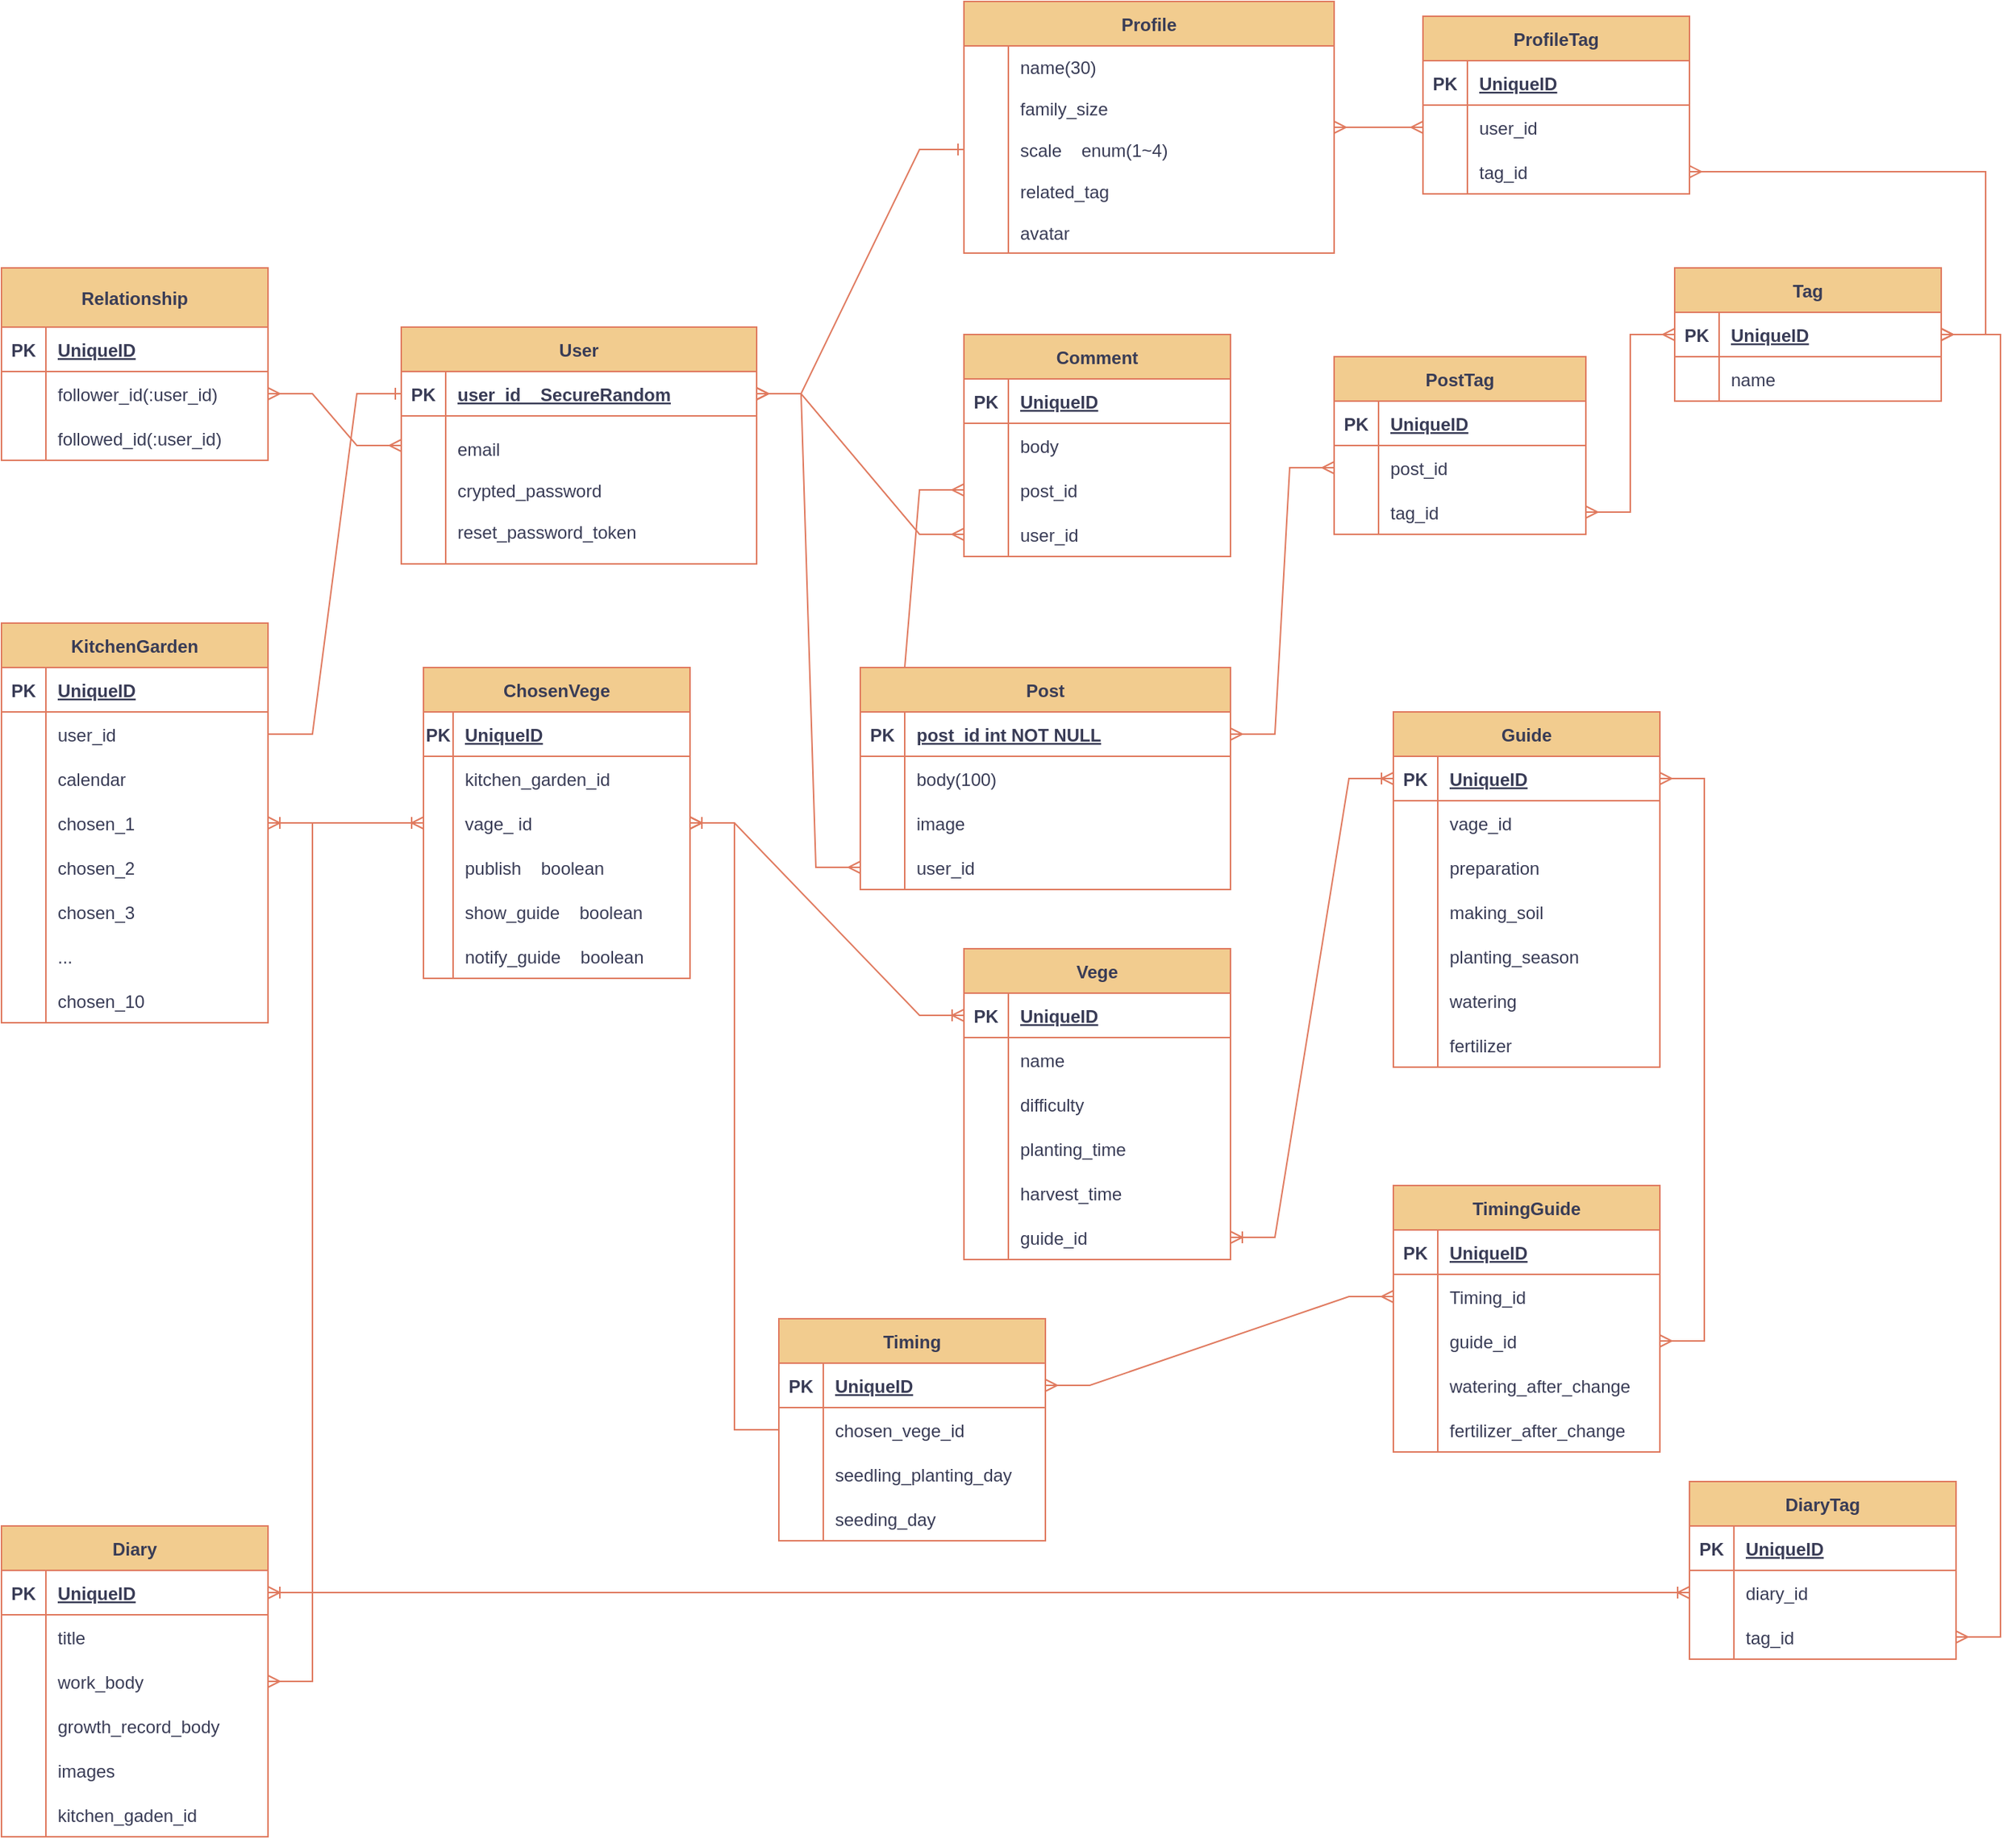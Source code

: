 <mxfile version="20.8.5" type="github">
  <diagram id="R2lEEEUBdFMjLlhIrx00" name="Page-1">
    <mxGraphModel dx="7061" dy="1293" grid="1" gridSize="10" guides="1" tooltips="1" connect="1" arrows="1" fold="1" page="1" pageScale="1" pageWidth="1169" pageHeight="1654" math="0" shadow="0" extFonts="Permanent Marker^https://fonts.googleapis.com/css?family=Permanent+Marker">
      <root>
        <mxCell id="0" />
        <mxCell id="1" parent="0" />
        <mxCell id="C-vyLk0tnHw3VtMMgP7b-2" value="Profile" style="shape=table;startSize=30;container=1;collapsible=1;childLayout=tableLayout;fixedRows=1;rowLines=0;fontStyle=1;align=center;resizeLast=1;labelBackgroundColor=none;fillColor=#F2CC8F;strokeColor=#E07A5F;fontColor=#393C56;" parent="1" vertex="1">
          <mxGeometry x="-3980" y="180" width="250" height="170" as="geometry">
            <mxRectangle x="450" y="120" width="70" height="30" as="alternateBounds" />
          </mxGeometry>
        </mxCell>
        <mxCell id="C-vyLk0tnHw3VtMMgP7b-6" value="" style="shape=partialRectangle;collapsible=0;dropTarget=0;pointerEvents=0;fillColor=none;points=[[0,0.5],[1,0.5]];portConstraint=eastwest;top=0;left=0;right=0;bottom=0;labelBackgroundColor=none;strokeColor=#E07A5F;fontColor=#393C56;" parent="C-vyLk0tnHw3VtMMgP7b-2" vertex="1">
          <mxGeometry y="30" width="250" height="140" as="geometry" />
        </mxCell>
        <mxCell id="C-vyLk0tnHw3VtMMgP7b-7" value="" style="shape=partialRectangle;overflow=hidden;connectable=0;fillColor=none;top=0;left=0;bottom=0;right=0;labelBackgroundColor=none;strokeColor=#E07A5F;fontColor=#393C56;" parent="C-vyLk0tnHw3VtMMgP7b-6" vertex="1">
          <mxGeometry width="30" height="140" as="geometry">
            <mxRectangle width="30" height="140" as="alternateBounds" />
          </mxGeometry>
        </mxCell>
        <mxCell id="C-vyLk0tnHw3VtMMgP7b-8" value="name(30)&#xa;&#xa;family_size&#xa;&#xa;scale    enum(1~4)&#xa;&#xa;related_tag&#xa;&#xa;avatar" style="shape=partialRectangle;overflow=hidden;connectable=0;fillColor=none;top=0;left=0;bottom=0;right=0;align=left;spacingLeft=6;labelBackgroundColor=none;strokeColor=#E07A5F;fontColor=#393C56;fontStyle=0" parent="C-vyLk0tnHw3VtMMgP7b-6" vertex="1">
          <mxGeometry x="30" width="220" height="140" as="geometry">
            <mxRectangle width="220" height="140" as="alternateBounds" />
          </mxGeometry>
        </mxCell>
        <mxCell id="C-vyLk0tnHw3VtMMgP7b-13" value="Post" style="shape=table;startSize=30;container=1;collapsible=1;childLayout=tableLayout;fixedRows=1;rowLines=0;fontStyle=1;align=center;resizeLast=1;labelBackgroundColor=none;fillColor=#F2CC8F;strokeColor=#E07A5F;fontColor=#393C56;" parent="1" vertex="1">
          <mxGeometry x="-4050" y="630" width="250" height="150" as="geometry" />
        </mxCell>
        <mxCell id="C-vyLk0tnHw3VtMMgP7b-14" value="" style="shape=partialRectangle;collapsible=0;dropTarget=0;pointerEvents=0;fillColor=none;points=[[0,0.5],[1,0.5]];portConstraint=eastwest;top=0;left=0;right=0;bottom=1;labelBackgroundColor=none;strokeColor=#E07A5F;fontColor=#393C56;" parent="C-vyLk0tnHw3VtMMgP7b-13" vertex="1">
          <mxGeometry y="30" width="250" height="30" as="geometry" />
        </mxCell>
        <mxCell id="C-vyLk0tnHw3VtMMgP7b-15" value="PK" style="shape=partialRectangle;overflow=hidden;connectable=0;fillColor=none;top=0;left=0;bottom=0;right=0;fontStyle=1;labelBackgroundColor=none;strokeColor=#E07A5F;fontColor=#393C56;" parent="C-vyLk0tnHw3VtMMgP7b-14" vertex="1">
          <mxGeometry width="30" height="30" as="geometry">
            <mxRectangle width="30" height="30" as="alternateBounds" />
          </mxGeometry>
        </mxCell>
        <mxCell id="C-vyLk0tnHw3VtMMgP7b-16" value="post_id int NOT NULL " style="shape=partialRectangle;overflow=hidden;connectable=0;fillColor=none;top=0;left=0;bottom=0;right=0;align=left;spacingLeft=6;fontStyle=5;labelBackgroundColor=none;strokeColor=#E07A5F;fontColor=#393C56;" parent="C-vyLk0tnHw3VtMMgP7b-14" vertex="1">
          <mxGeometry x="30" width="220" height="30" as="geometry">
            <mxRectangle width="220" height="30" as="alternateBounds" />
          </mxGeometry>
        </mxCell>
        <mxCell id="r4JHQw7CceE9-L-xb1N1-65" value="" style="shape=tableRow;horizontal=0;startSize=0;swimlaneHead=0;swimlaneBody=0;fillColor=none;collapsible=0;dropTarget=0;points=[[0,0.5],[1,0.5]];portConstraint=eastwest;top=0;left=0;right=0;bottom=0;labelBackgroundColor=none;strokeColor=#E07A5F;fontColor=#393C56;" vertex="1" parent="C-vyLk0tnHw3VtMMgP7b-13">
          <mxGeometry y="60" width="250" height="30" as="geometry" />
        </mxCell>
        <mxCell id="r4JHQw7CceE9-L-xb1N1-66" value="" style="shape=partialRectangle;connectable=0;fillColor=none;top=0;left=0;bottom=0;right=0;editable=1;overflow=hidden;labelBackgroundColor=none;strokeColor=#E07A5F;fontColor=#393C56;" vertex="1" parent="r4JHQw7CceE9-L-xb1N1-65">
          <mxGeometry width="30" height="30" as="geometry">
            <mxRectangle width="30" height="30" as="alternateBounds" />
          </mxGeometry>
        </mxCell>
        <mxCell id="r4JHQw7CceE9-L-xb1N1-67" value="body(100)" style="shape=partialRectangle;connectable=0;fillColor=none;top=0;left=0;bottom=0;right=0;align=left;spacingLeft=6;overflow=hidden;labelBackgroundColor=none;strokeColor=#E07A5F;fontColor=#393C56;" vertex="1" parent="r4JHQw7CceE9-L-xb1N1-65">
          <mxGeometry x="30" width="220" height="30" as="geometry">
            <mxRectangle width="220" height="30" as="alternateBounds" />
          </mxGeometry>
        </mxCell>
        <mxCell id="r4JHQw7CceE9-L-xb1N1-71" value="" style="shape=tableRow;horizontal=0;startSize=0;swimlaneHead=0;swimlaneBody=0;fillColor=none;collapsible=0;dropTarget=0;points=[[0,0.5],[1,0.5]];portConstraint=eastwest;top=0;left=0;right=0;bottom=0;labelBackgroundColor=none;strokeColor=#E07A5F;fontColor=#393C56;" vertex="1" parent="C-vyLk0tnHw3VtMMgP7b-13">
          <mxGeometry y="90" width="250" height="30" as="geometry" />
        </mxCell>
        <mxCell id="r4JHQw7CceE9-L-xb1N1-72" value="" style="shape=partialRectangle;connectable=0;fillColor=none;top=0;left=0;bottom=0;right=0;editable=1;overflow=hidden;labelBackgroundColor=none;strokeColor=#E07A5F;fontColor=#393C56;" vertex="1" parent="r4JHQw7CceE9-L-xb1N1-71">
          <mxGeometry width="30" height="30" as="geometry">
            <mxRectangle width="30" height="30" as="alternateBounds" />
          </mxGeometry>
        </mxCell>
        <mxCell id="r4JHQw7CceE9-L-xb1N1-73" value="image" style="shape=partialRectangle;connectable=0;fillColor=none;top=0;left=0;bottom=0;right=0;align=left;spacingLeft=6;overflow=hidden;labelBackgroundColor=none;strokeColor=#E07A5F;fontColor=#393C56;" vertex="1" parent="r4JHQw7CceE9-L-xb1N1-71">
          <mxGeometry x="30" width="220" height="30" as="geometry">
            <mxRectangle width="220" height="30" as="alternateBounds" />
          </mxGeometry>
        </mxCell>
        <mxCell id="r4JHQw7CceE9-L-xb1N1-68" value="" style="shape=tableRow;horizontal=0;startSize=0;swimlaneHead=0;swimlaneBody=0;fillColor=none;collapsible=0;dropTarget=0;points=[[0,0.5],[1,0.5]];portConstraint=eastwest;top=0;left=0;right=0;bottom=0;labelBackgroundColor=none;strokeColor=#E07A5F;fontColor=#393C56;" vertex="1" parent="C-vyLk0tnHw3VtMMgP7b-13">
          <mxGeometry y="120" width="250" height="30" as="geometry" />
        </mxCell>
        <mxCell id="r4JHQw7CceE9-L-xb1N1-69" value="" style="shape=partialRectangle;connectable=0;fillColor=none;top=0;left=0;bottom=0;right=0;editable=1;overflow=hidden;labelBackgroundColor=none;strokeColor=#E07A5F;fontColor=#393C56;" vertex="1" parent="r4JHQw7CceE9-L-xb1N1-68">
          <mxGeometry width="30" height="30" as="geometry">
            <mxRectangle width="30" height="30" as="alternateBounds" />
          </mxGeometry>
        </mxCell>
        <mxCell id="r4JHQw7CceE9-L-xb1N1-70" value="user_id" style="shape=partialRectangle;connectable=0;fillColor=none;top=0;left=0;bottom=0;right=0;align=left;spacingLeft=6;overflow=hidden;labelBackgroundColor=none;strokeColor=#E07A5F;fontColor=#393C56;" vertex="1" parent="r4JHQw7CceE9-L-xb1N1-68">
          <mxGeometry x="30" width="220" height="30" as="geometry">
            <mxRectangle width="220" height="30" as="alternateBounds" />
          </mxGeometry>
        </mxCell>
        <mxCell id="C-vyLk0tnHw3VtMMgP7b-23" value="User" style="shape=table;startSize=30;container=1;collapsible=1;childLayout=tableLayout;fixedRows=1;rowLines=0;fontStyle=1;align=center;resizeLast=1;labelBackgroundColor=none;fillColor=#F2CC8F;strokeColor=#E07A5F;fontColor=#393C56;" parent="1" vertex="1">
          <mxGeometry x="-4360" y="400" width="240" height="160" as="geometry" />
        </mxCell>
        <mxCell id="C-vyLk0tnHw3VtMMgP7b-24" value="" style="shape=partialRectangle;collapsible=0;dropTarget=0;pointerEvents=0;fillColor=none;points=[[0,0.5],[1,0.5]];portConstraint=eastwest;top=0;left=0;right=0;bottom=1;labelBackgroundColor=none;strokeColor=#E07A5F;fontColor=#393C56;" parent="C-vyLk0tnHw3VtMMgP7b-23" vertex="1">
          <mxGeometry y="30" width="240" height="30" as="geometry" />
        </mxCell>
        <mxCell id="C-vyLk0tnHw3VtMMgP7b-25" value="PK" style="shape=partialRectangle;overflow=hidden;connectable=0;fillColor=none;top=0;left=0;bottom=0;right=0;fontStyle=1;labelBackgroundColor=none;strokeColor=#E07A5F;fontColor=#393C56;" parent="C-vyLk0tnHw3VtMMgP7b-24" vertex="1">
          <mxGeometry width="30" height="30" as="geometry">
            <mxRectangle width="30" height="30" as="alternateBounds" />
          </mxGeometry>
        </mxCell>
        <mxCell id="C-vyLk0tnHw3VtMMgP7b-26" value="user_id    SecureRandom" style="shape=partialRectangle;overflow=hidden;connectable=0;fillColor=none;top=0;left=0;bottom=0;right=0;align=left;spacingLeft=6;fontStyle=5;labelBackgroundColor=none;strokeColor=#E07A5F;fontColor=#393C56;" parent="C-vyLk0tnHw3VtMMgP7b-24" vertex="1">
          <mxGeometry x="30" width="210" height="30" as="geometry">
            <mxRectangle width="210" height="30" as="alternateBounds" />
          </mxGeometry>
        </mxCell>
        <mxCell id="C-vyLk0tnHw3VtMMgP7b-27" value="" style="shape=partialRectangle;collapsible=0;dropTarget=0;pointerEvents=0;fillColor=none;points=[[0,0.5],[1,0.5]];portConstraint=eastwest;top=0;left=0;right=0;bottom=0;labelBackgroundColor=none;strokeColor=#E07A5F;fontColor=#393C56;" parent="C-vyLk0tnHw3VtMMgP7b-23" vertex="1">
          <mxGeometry y="60" width="240" height="100" as="geometry" />
        </mxCell>
        <mxCell id="C-vyLk0tnHw3VtMMgP7b-28" value="" style="shape=partialRectangle;overflow=hidden;connectable=0;fillColor=none;top=0;left=0;bottom=0;right=0;labelBackgroundColor=none;strokeColor=#E07A5F;fontColor=#393C56;" parent="C-vyLk0tnHw3VtMMgP7b-27" vertex="1">
          <mxGeometry width="30" height="100" as="geometry">
            <mxRectangle width="30" height="100" as="alternateBounds" />
          </mxGeometry>
        </mxCell>
        <mxCell id="C-vyLk0tnHw3VtMMgP7b-29" value="email&#xa;&#xa;crypted_password&#xa;&#xa;reset_password_token" style="shape=partialRectangle;overflow=hidden;connectable=0;fillColor=none;top=0;left=0;bottom=0;right=0;align=left;spacingLeft=6;labelBackgroundColor=none;strokeColor=#E07A5F;fontColor=#393C56;" parent="C-vyLk0tnHw3VtMMgP7b-27" vertex="1">
          <mxGeometry x="30" width="210" height="100" as="geometry">
            <mxRectangle width="210" height="100" as="alternateBounds" />
          </mxGeometry>
        </mxCell>
        <mxCell id="ZYIYy0xiS1JpbG7LHLAk-3" value="Comment" style="shape=table;startSize=30;container=1;collapsible=1;childLayout=tableLayout;fixedRows=1;rowLines=0;fontStyle=1;align=center;resizeLast=1;fillColor=#F2CC8F;strokeColor=#E07A5F;labelBackgroundColor=none;fontColor=#393C56;" parent="1" vertex="1">
          <mxGeometry x="-3980" y="405" width="180" height="150" as="geometry" />
        </mxCell>
        <mxCell id="ZYIYy0xiS1JpbG7LHLAk-4" value="" style="shape=tableRow;horizontal=0;startSize=0;swimlaneHead=0;swimlaneBody=0;fillColor=none;collapsible=0;dropTarget=0;points=[[0,0.5],[1,0.5]];portConstraint=eastwest;top=0;left=0;right=0;bottom=1;labelBackgroundColor=none;strokeColor=#E07A5F;fontColor=#393C56;" parent="ZYIYy0xiS1JpbG7LHLAk-3" vertex="1">
          <mxGeometry y="30" width="180" height="30" as="geometry" />
        </mxCell>
        <mxCell id="ZYIYy0xiS1JpbG7LHLAk-5" value="PK" style="shape=partialRectangle;connectable=0;fillColor=none;top=0;left=0;bottom=0;right=0;fontStyle=1;overflow=hidden;labelBackgroundColor=none;strokeColor=#E07A5F;fontColor=#393C56;" parent="ZYIYy0xiS1JpbG7LHLAk-4" vertex="1">
          <mxGeometry width="30" height="30" as="geometry">
            <mxRectangle width="30" height="30" as="alternateBounds" />
          </mxGeometry>
        </mxCell>
        <mxCell id="ZYIYy0xiS1JpbG7LHLAk-6" value="UniqueID" style="shape=partialRectangle;connectable=0;fillColor=none;top=0;left=0;bottom=0;right=0;align=left;spacingLeft=6;fontStyle=5;overflow=hidden;labelBackgroundColor=none;strokeColor=#E07A5F;fontColor=#393C56;" parent="ZYIYy0xiS1JpbG7LHLAk-4" vertex="1">
          <mxGeometry x="30" width="150" height="30" as="geometry">
            <mxRectangle width="150" height="30" as="alternateBounds" />
          </mxGeometry>
        </mxCell>
        <mxCell id="r4JHQw7CceE9-L-xb1N1-50" value="" style="shape=tableRow;horizontal=0;startSize=0;swimlaneHead=0;swimlaneBody=0;fillColor=none;collapsible=0;dropTarget=0;points=[[0,0.5],[1,0.5]];portConstraint=eastwest;top=0;left=0;right=0;bottom=0;labelBackgroundColor=none;strokeColor=#E07A5F;fontColor=#393C56;" vertex="1" parent="ZYIYy0xiS1JpbG7LHLAk-3">
          <mxGeometry y="60" width="180" height="30" as="geometry" />
        </mxCell>
        <mxCell id="r4JHQw7CceE9-L-xb1N1-51" value="" style="shape=partialRectangle;connectable=0;fillColor=none;top=0;left=0;bottom=0;right=0;editable=1;overflow=hidden;labelBackgroundColor=none;strokeColor=#E07A5F;fontColor=#393C56;" vertex="1" parent="r4JHQw7CceE9-L-xb1N1-50">
          <mxGeometry width="30" height="30" as="geometry">
            <mxRectangle width="30" height="30" as="alternateBounds" />
          </mxGeometry>
        </mxCell>
        <mxCell id="r4JHQw7CceE9-L-xb1N1-52" value="body" style="shape=partialRectangle;connectable=0;fillColor=none;top=0;left=0;bottom=0;right=0;align=left;spacingLeft=6;overflow=hidden;labelBackgroundColor=none;strokeColor=#E07A5F;fontColor=#393C56;" vertex="1" parent="r4JHQw7CceE9-L-xb1N1-50">
          <mxGeometry x="30" width="150" height="30" as="geometry">
            <mxRectangle width="150" height="30" as="alternateBounds" />
          </mxGeometry>
        </mxCell>
        <mxCell id="r4JHQw7CceE9-L-xb1N1-53" value="" style="shape=tableRow;horizontal=0;startSize=0;swimlaneHead=0;swimlaneBody=0;fillColor=none;collapsible=0;dropTarget=0;points=[[0,0.5],[1,0.5]];portConstraint=eastwest;top=0;left=0;right=0;bottom=0;labelBackgroundColor=none;strokeColor=#E07A5F;fontColor=#393C56;" vertex="1" parent="ZYIYy0xiS1JpbG7LHLAk-3">
          <mxGeometry y="90" width="180" height="30" as="geometry" />
        </mxCell>
        <mxCell id="r4JHQw7CceE9-L-xb1N1-54" value="" style="shape=partialRectangle;connectable=0;fillColor=none;top=0;left=0;bottom=0;right=0;editable=1;overflow=hidden;labelBackgroundColor=none;strokeColor=#E07A5F;fontColor=#393C56;" vertex="1" parent="r4JHQw7CceE9-L-xb1N1-53">
          <mxGeometry width="30" height="30" as="geometry">
            <mxRectangle width="30" height="30" as="alternateBounds" />
          </mxGeometry>
        </mxCell>
        <mxCell id="r4JHQw7CceE9-L-xb1N1-55" value="post_id" style="shape=partialRectangle;connectable=0;fillColor=none;top=0;left=0;bottom=0;right=0;align=left;spacingLeft=6;overflow=hidden;labelBackgroundColor=none;strokeColor=#E07A5F;fontColor=#393C56;" vertex="1" parent="r4JHQw7CceE9-L-xb1N1-53">
          <mxGeometry x="30" width="150" height="30" as="geometry">
            <mxRectangle width="150" height="30" as="alternateBounds" />
          </mxGeometry>
        </mxCell>
        <mxCell id="r4JHQw7CceE9-L-xb1N1-56" value="" style="shape=tableRow;horizontal=0;startSize=0;swimlaneHead=0;swimlaneBody=0;fillColor=none;collapsible=0;dropTarget=0;points=[[0,0.5],[1,0.5]];portConstraint=eastwest;top=0;left=0;right=0;bottom=0;labelBackgroundColor=none;strokeColor=#E07A5F;fontColor=#393C56;" vertex="1" parent="ZYIYy0xiS1JpbG7LHLAk-3">
          <mxGeometry y="120" width="180" height="30" as="geometry" />
        </mxCell>
        <mxCell id="r4JHQw7CceE9-L-xb1N1-57" value="" style="shape=partialRectangle;connectable=0;fillColor=none;top=0;left=0;bottom=0;right=0;editable=1;overflow=hidden;labelBackgroundColor=none;strokeColor=#E07A5F;fontColor=#393C56;" vertex="1" parent="r4JHQw7CceE9-L-xb1N1-56">
          <mxGeometry width="30" height="30" as="geometry">
            <mxRectangle width="30" height="30" as="alternateBounds" />
          </mxGeometry>
        </mxCell>
        <mxCell id="r4JHQw7CceE9-L-xb1N1-58" value="user_id" style="shape=partialRectangle;connectable=0;fillColor=none;top=0;left=0;bottom=0;right=0;align=left;spacingLeft=6;overflow=hidden;labelBackgroundColor=none;strokeColor=#E07A5F;fontColor=#393C56;" vertex="1" parent="r4JHQw7CceE9-L-xb1N1-56">
          <mxGeometry x="30" width="150" height="30" as="geometry">
            <mxRectangle width="150" height="30" as="alternateBounds" />
          </mxGeometry>
        </mxCell>
        <mxCell id="ZYIYy0xiS1JpbG7LHLAk-20" value="Relationship" style="shape=table;startSize=40;container=1;collapsible=1;childLayout=tableLayout;fixedRows=1;rowLines=0;fontStyle=1;align=center;resizeLast=1;fillColor=#F2CC8F;strokeColor=#E07A5F;labelBackgroundColor=none;fontColor=#393C56;" parent="1" vertex="1">
          <mxGeometry x="-4630" y="360" width="180" height="130" as="geometry" />
        </mxCell>
        <mxCell id="ZYIYy0xiS1JpbG7LHLAk-21" value="" style="shape=tableRow;horizontal=0;startSize=0;swimlaneHead=0;swimlaneBody=0;fillColor=none;collapsible=0;dropTarget=0;points=[[0,0.5],[1,0.5]];portConstraint=eastwest;top=0;left=0;right=0;bottom=1;labelBackgroundColor=none;strokeColor=#E07A5F;fontColor=#393C56;" parent="ZYIYy0xiS1JpbG7LHLAk-20" vertex="1">
          <mxGeometry y="40" width="180" height="30" as="geometry" />
        </mxCell>
        <mxCell id="ZYIYy0xiS1JpbG7LHLAk-22" value="PK" style="shape=partialRectangle;connectable=0;fillColor=none;top=0;left=0;bottom=0;right=0;fontStyle=1;overflow=hidden;labelBackgroundColor=none;strokeColor=#E07A5F;fontColor=#393C56;" parent="ZYIYy0xiS1JpbG7LHLAk-21" vertex="1">
          <mxGeometry width="30" height="30" as="geometry">
            <mxRectangle width="30" height="30" as="alternateBounds" />
          </mxGeometry>
        </mxCell>
        <mxCell id="ZYIYy0xiS1JpbG7LHLAk-23" value="UniqueID" style="shape=partialRectangle;connectable=0;fillColor=none;top=0;left=0;bottom=0;right=0;align=left;spacingLeft=6;fontStyle=5;overflow=hidden;labelBackgroundColor=none;strokeColor=#E07A5F;fontColor=#393C56;" parent="ZYIYy0xiS1JpbG7LHLAk-21" vertex="1">
          <mxGeometry x="30" width="150" height="30" as="geometry">
            <mxRectangle width="150" height="30" as="alternateBounds" />
          </mxGeometry>
        </mxCell>
        <mxCell id="r4JHQw7CceE9-L-xb1N1-11" value="" style="shape=tableRow;horizontal=0;startSize=0;swimlaneHead=0;swimlaneBody=0;fillColor=none;collapsible=0;dropTarget=0;points=[[0,0.5],[1,0.5]];portConstraint=eastwest;top=0;left=0;right=0;bottom=0;labelBackgroundColor=none;strokeColor=#E07A5F;fontColor=#393C56;" vertex="1" parent="ZYIYy0xiS1JpbG7LHLAk-20">
          <mxGeometry y="70" width="180" height="30" as="geometry" />
        </mxCell>
        <mxCell id="r4JHQw7CceE9-L-xb1N1-12" value="" style="shape=partialRectangle;connectable=0;fillColor=none;top=0;left=0;bottom=0;right=0;editable=1;overflow=hidden;labelBackgroundColor=none;strokeColor=#E07A5F;fontColor=#393C56;" vertex="1" parent="r4JHQw7CceE9-L-xb1N1-11">
          <mxGeometry width="30" height="30" as="geometry">
            <mxRectangle width="30" height="30" as="alternateBounds" />
          </mxGeometry>
        </mxCell>
        <mxCell id="r4JHQw7CceE9-L-xb1N1-13" value="follower_id(:user_id)" style="shape=partialRectangle;connectable=0;fillColor=none;top=0;left=0;bottom=0;right=0;align=left;spacingLeft=6;overflow=hidden;labelBackgroundColor=none;strokeColor=#E07A5F;fontColor=#393C56;" vertex="1" parent="r4JHQw7CceE9-L-xb1N1-11">
          <mxGeometry x="30" width="150" height="30" as="geometry">
            <mxRectangle width="150" height="30" as="alternateBounds" />
          </mxGeometry>
        </mxCell>
        <mxCell id="r4JHQw7CceE9-L-xb1N1-35" value="" style="shape=tableRow;horizontal=0;startSize=0;swimlaneHead=0;swimlaneBody=0;fillColor=none;collapsible=0;dropTarget=0;points=[[0,0.5],[1,0.5]];portConstraint=eastwest;top=0;left=0;right=0;bottom=0;labelBackgroundColor=none;strokeColor=#E07A5F;fontColor=#393C56;" vertex="1" parent="ZYIYy0xiS1JpbG7LHLAk-20">
          <mxGeometry y="100" width="180" height="30" as="geometry" />
        </mxCell>
        <mxCell id="r4JHQw7CceE9-L-xb1N1-36" value="" style="shape=partialRectangle;connectable=0;fillColor=none;top=0;left=0;bottom=0;right=0;editable=1;overflow=hidden;labelBackgroundColor=none;strokeColor=#E07A5F;fontColor=#393C56;" vertex="1" parent="r4JHQw7CceE9-L-xb1N1-35">
          <mxGeometry width="30" height="30" as="geometry">
            <mxRectangle width="30" height="30" as="alternateBounds" />
          </mxGeometry>
        </mxCell>
        <mxCell id="r4JHQw7CceE9-L-xb1N1-37" value="followed_id(:user_id)" style="shape=partialRectangle;connectable=0;fillColor=none;top=0;left=0;bottom=0;right=0;align=left;spacingLeft=6;overflow=hidden;labelBackgroundColor=none;strokeColor=#E07A5F;fontColor=#393C56;" vertex="1" parent="r4JHQw7CceE9-L-xb1N1-35">
          <mxGeometry x="30" width="150" height="30" as="geometry">
            <mxRectangle width="150" height="30" as="alternateBounds" />
          </mxGeometry>
        </mxCell>
        <mxCell id="ZYIYy0xiS1JpbG7LHLAk-49" value="KitchenGarden" style="shape=table;startSize=30;container=1;collapsible=1;childLayout=tableLayout;fixedRows=1;rowLines=0;fontStyle=1;align=center;resizeLast=1;labelBackgroundColor=none;fillColor=#F2CC8F;strokeColor=#E07A5F;fontColor=#393C56;" parent="1" vertex="1">
          <mxGeometry x="-4630" y="600" width="180" height="270" as="geometry">
            <mxRectangle x="-4600" y="570" width="130" height="30" as="alternateBounds" />
          </mxGeometry>
        </mxCell>
        <mxCell id="ZYIYy0xiS1JpbG7LHLAk-50" value="" style="shape=tableRow;horizontal=0;startSize=0;swimlaneHead=0;swimlaneBody=0;fillColor=none;collapsible=0;dropTarget=0;points=[[0,0.5],[1,0.5]];portConstraint=eastwest;top=0;left=0;right=0;bottom=1;labelBackgroundColor=none;strokeColor=#E07A5F;fontColor=#393C56;" parent="ZYIYy0xiS1JpbG7LHLAk-49" vertex="1">
          <mxGeometry y="30" width="180" height="30" as="geometry" />
        </mxCell>
        <mxCell id="ZYIYy0xiS1JpbG7LHLAk-51" value="PK" style="shape=partialRectangle;connectable=0;fillColor=none;top=0;left=0;bottom=0;right=0;fontStyle=1;overflow=hidden;labelBackgroundColor=none;strokeColor=#E07A5F;fontColor=#393C56;" parent="ZYIYy0xiS1JpbG7LHLAk-50" vertex="1">
          <mxGeometry width="30" height="30" as="geometry">
            <mxRectangle width="30" height="30" as="alternateBounds" />
          </mxGeometry>
        </mxCell>
        <mxCell id="ZYIYy0xiS1JpbG7LHLAk-52" value="UniqueID" style="shape=partialRectangle;connectable=0;fillColor=none;top=0;left=0;bottom=0;right=0;align=left;spacingLeft=6;fontStyle=5;overflow=hidden;labelBackgroundColor=none;strokeColor=#E07A5F;fontColor=#393C56;" parent="ZYIYy0xiS1JpbG7LHLAk-50" vertex="1">
          <mxGeometry x="30" width="150" height="30" as="geometry">
            <mxRectangle width="150" height="30" as="alternateBounds" />
          </mxGeometry>
        </mxCell>
        <mxCell id="ZYIYy0xiS1JpbG7LHLAk-53" value="" style="shape=tableRow;horizontal=0;startSize=0;swimlaneHead=0;swimlaneBody=0;fillColor=none;collapsible=0;dropTarget=0;points=[[0,0.5],[1,0.5]];portConstraint=eastwest;top=0;left=0;right=0;bottom=0;labelBackgroundColor=none;strokeColor=#E07A5F;fontColor=#393C56;" parent="ZYIYy0xiS1JpbG7LHLAk-49" vertex="1">
          <mxGeometry y="60" width="180" height="30" as="geometry" />
        </mxCell>
        <mxCell id="ZYIYy0xiS1JpbG7LHLAk-54" value="" style="shape=partialRectangle;connectable=0;fillColor=none;top=0;left=0;bottom=0;right=0;editable=1;overflow=hidden;labelBackgroundColor=none;strokeColor=#E07A5F;fontColor=#393C56;" parent="ZYIYy0xiS1JpbG7LHLAk-53" vertex="1">
          <mxGeometry width="30" height="30" as="geometry">
            <mxRectangle width="30" height="30" as="alternateBounds" />
          </mxGeometry>
        </mxCell>
        <mxCell id="ZYIYy0xiS1JpbG7LHLAk-55" value="user_id" style="shape=partialRectangle;connectable=0;fillColor=none;top=0;left=0;bottom=0;right=0;align=left;spacingLeft=6;overflow=hidden;labelBackgroundColor=none;strokeColor=#E07A5F;fontColor=#393C56;" parent="ZYIYy0xiS1JpbG7LHLAk-53" vertex="1">
          <mxGeometry x="30" width="150" height="30" as="geometry">
            <mxRectangle width="150" height="30" as="alternateBounds" />
          </mxGeometry>
        </mxCell>
        <mxCell id="r4JHQw7CceE9-L-xb1N1-286" value="" style="shape=tableRow;horizontal=0;startSize=0;swimlaneHead=0;swimlaneBody=0;fillColor=none;collapsible=0;dropTarget=0;points=[[0,0.5],[1,0.5]];portConstraint=eastwest;top=0;left=0;right=0;bottom=0;labelBackgroundColor=none;strokeColor=#E07A5F;fontColor=#393C56;" vertex="1" parent="ZYIYy0xiS1JpbG7LHLAk-49">
          <mxGeometry y="90" width="180" height="30" as="geometry" />
        </mxCell>
        <mxCell id="r4JHQw7CceE9-L-xb1N1-287" value="" style="shape=partialRectangle;connectable=0;fillColor=none;top=0;left=0;bottom=0;right=0;editable=1;overflow=hidden;labelBackgroundColor=none;strokeColor=#E07A5F;fontColor=#393C56;" vertex="1" parent="r4JHQw7CceE9-L-xb1N1-286">
          <mxGeometry width="30" height="30" as="geometry">
            <mxRectangle width="30" height="30" as="alternateBounds" />
          </mxGeometry>
        </mxCell>
        <mxCell id="r4JHQw7CceE9-L-xb1N1-288" value="calendar" style="shape=partialRectangle;connectable=0;fillColor=none;top=0;left=0;bottom=0;right=0;align=left;spacingLeft=6;overflow=hidden;labelBackgroundColor=none;strokeColor=#E07A5F;fontColor=#393C56;" vertex="1" parent="r4JHQw7CceE9-L-xb1N1-286">
          <mxGeometry x="30" width="150" height="30" as="geometry">
            <mxRectangle width="150" height="30" as="alternateBounds" />
          </mxGeometry>
        </mxCell>
        <mxCell id="ZYIYy0xiS1JpbG7LHLAk-56" value="" style="shape=tableRow;horizontal=0;startSize=0;swimlaneHead=0;swimlaneBody=0;fillColor=none;collapsible=0;dropTarget=0;points=[[0,0.5],[1,0.5]];portConstraint=eastwest;top=0;left=0;right=0;bottom=0;labelBackgroundColor=none;strokeColor=#E07A5F;fontColor=#393C56;" parent="ZYIYy0xiS1JpbG7LHLAk-49" vertex="1">
          <mxGeometry y="120" width="180" height="30" as="geometry" />
        </mxCell>
        <mxCell id="ZYIYy0xiS1JpbG7LHLAk-57" value="" style="shape=partialRectangle;connectable=0;fillColor=none;top=0;left=0;bottom=0;right=0;editable=1;overflow=hidden;labelBackgroundColor=none;strokeColor=#E07A5F;fontColor=#393C56;" parent="ZYIYy0xiS1JpbG7LHLAk-56" vertex="1">
          <mxGeometry width="30" height="30" as="geometry">
            <mxRectangle width="30" height="30" as="alternateBounds" />
          </mxGeometry>
        </mxCell>
        <mxCell id="ZYIYy0xiS1JpbG7LHLAk-58" value="chosen_1" style="shape=partialRectangle;connectable=0;fillColor=none;top=0;left=0;bottom=0;right=0;align=left;spacingLeft=6;overflow=hidden;fontStyle=0;labelBackgroundColor=none;strokeColor=#E07A5F;fontColor=#393C56;" parent="ZYIYy0xiS1JpbG7LHLAk-56" vertex="1">
          <mxGeometry x="30" width="150" height="30" as="geometry">
            <mxRectangle width="150" height="30" as="alternateBounds" />
          </mxGeometry>
        </mxCell>
        <mxCell id="r4JHQw7CceE9-L-xb1N1-396" value="" style="shape=tableRow;horizontal=0;startSize=0;swimlaneHead=0;swimlaneBody=0;fillColor=none;collapsible=0;dropTarget=0;points=[[0,0.5],[1,0.5]];portConstraint=eastwest;top=0;left=0;right=0;bottom=0;labelBackgroundColor=none;strokeColor=#E07A5F;fontColor=#393C56;" vertex="1" parent="ZYIYy0xiS1JpbG7LHLAk-49">
          <mxGeometry y="150" width="180" height="30" as="geometry" />
        </mxCell>
        <mxCell id="r4JHQw7CceE9-L-xb1N1-397" value="" style="shape=partialRectangle;connectable=0;fillColor=none;top=0;left=0;bottom=0;right=0;editable=1;overflow=hidden;labelBackgroundColor=none;strokeColor=#E07A5F;fontColor=#393C56;" vertex="1" parent="r4JHQw7CceE9-L-xb1N1-396">
          <mxGeometry width="30" height="30" as="geometry">
            <mxRectangle width="30" height="30" as="alternateBounds" />
          </mxGeometry>
        </mxCell>
        <mxCell id="r4JHQw7CceE9-L-xb1N1-398" value="chosen_2" style="shape=partialRectangle;connectable=0;fillColor=none;top=0;left=0;bottom=0;right=0;align=left;spacingLeft=6;overflow=hidden;fontStyle=0;labelBackgroundColor=none;strokeColor=#E07A5F;fontColor=#393C56;" vertex="1" parent="r4JHQw7CceE9-L-xb1N1-396">
          <mxGeometry x="30" width="150" height="30" as="geometry">
            <mxRectangle width="150" height="30" as="alternateBounds" />
          </mxGeometry>
        </mxCell>
        <mxCell id="r4JHQw7CceE9-L-xb1N1-399" value="" style="shape=tableRow;horizontal=0;startSize=0;swimlaneHead=0;swimlaneBody=0;fillColor=none;collapsible=0;dropTarget=0;points=[[0,0.5],[1,0.5]];portConstraint=eastwest;top=0;left=0;right=0;bottom=0;labelBackgroundColor=none;strokeColor=#E07A5F;fontColor=#393C56;" vertex="1" parent="ZYIYy0xiS1JpbG7LHLAk-49">
          <mxGeometry y="180" width="180" height="30" as="geometry" />
        </mxCell>
        <mxCell id="r4JHQw7CceE9-L-xb1N1-400" value="" style="shape=partialRectangle;connectable=0;fillColor=none;top=0;left=0;bottom=0;right=0;editable=1;overflow=hidden;labelBackgroundColor=none;strokeColor=#E07A5F;fontColor=#393C56;" vertex="1" parent="r4JHQw7CceE9-L-xb1N1-399">
          <mxGeometry width="30" height="30" as="geometry">
            <mxRectangle width="30" height="30" as="alternateBounds" />
          </mxGeometry>
        </mxCell>
        <mxCell id="r4JHQw7CceE9-L-xb1N1-401" value="chosen_3" style="shape=partialRectangle;connectable=0;fillColor=none;top=0;left=0;bottom=0;right=0;align=left;spacingLeft=6;overflow=hidden;fontStyle=0;labelBackgroundColor=none;strokeColor=#E07A5F;fontColor=#393C56;" vertex="1" parent="r4JHQw7CceE9-L-xb1N1-399">
          <mxGeometry x="30" width="150" height="30" as="geometry">
            <mxRectangle width="150" height="30" as="alternateBounds" />
          </mxGeometry>
        </mxCell>
        <mxCell id="r4JHQw7CceE9-L-xb1N1-453" value="" style="shape=tableRow;horizontal=0;startSize=0;swimlaneHead=0;swimlaneBody=0;fillColor=none;collapsible=0;dropTarget=0;points=[[0,0.5],[1,0.5]];portConstraint=eastwest;top=0;left=0;right=0;bottom=0;strokeColor=#E07A5F;fontColor=#393C56;" vertex="1" parent="ZYIYy0xiS1JpbG7LHLAk-49">
          <mxGeometry y="210" width="180" height="30" as="geometry" />
        </mxCell>
        <mxCell id="r4JHQw7CceE9-L-xb1N1-454" value="" style="shape=partialRectangle;connectable=0;fillColor=none;top=0;left=0;bottom=0;right=0;editable=1;overflow=hidden;strokeColor=#E07A5F;fontColor=#393C56;" vertex="1" parent="r4JHQw7CceE9-L-xb1N1-453">
          <mxGeometry width="30" height="30" as="geometry">
            <mxRectangle width="30" height="30" as="alternateBounds" />
          </mxGeometry>
        </mxCell>
        <mxCell id="r4JHQw7CceE9-L-xb1N1-455" value="..." style="shape=partialRectangle;connectable=0;fillColor=none;top=0;left=0;bottom=0;right=0;align=left;spacingLeft=6;overflow=hidden;strokeColor=#E07A5F;fontColor=#393C56;" vertex="1" parent="r4JHQw7CceE9-L-xb1N1-453">
          <mxGeometry x="30" width="150" height="30" as="geometry">
            <mxRectangle width="150" height="30" as="alternateBounds" />
          </mxGeometry>
        </mxCell>
        <mxCell id="r4JHQw7CceE9-L-xb1N1-456" value="" style="shape=tableRow;horizontal=0;startSize=0;swimlaneHead=0;swimlaneBody=0;fillColor=none;collapsible=0;dropTarget=0;points=[[0,0.5],[1,0.5]];portConstraint=eastwest;top=0;left=0;right=0;bottom=0;strokeColor=#E07A5F;fontColor=#393C56;" vertex="1" parent="ZYIYy0xiS1JpbG7LHLAk-49">
          <mxGeometry y="240" width="180" height="30" as="geometry" />
        </mxCell>
        <mxCell id="r4JHQw7CceE9-L-xb1N1-457" value="" style="shape=partialRectangle;connectable=0;fillColor=none;top=0;left=0;bottom=0;right=0;editable=1;overflow=hidden;strokeColor=#E07A5F;fontColor=#393C56;" vertex="1" parent="r4JHQw7CceE9-L-xb1N1-456">
          <mxGeometry width="30" height="30" as="geometry">
            <mxRectangle width="30" height="30" as="alternateBounds" />
          </mxGeometry>
        </mxCell>
        <mxCell id="r4JHQw7CceE9-L-xb1N1-458" value="chosen_10" style="shape=partialRectangle;connectable=0;fillColor=none;top=0;left=0;bottom=0;right=0;align=left;spacingLeft=6;overflow=hidden;strokeColor=#E07A5F;fontColor=#393C56;" vertex="1" parent="r4JHQw7CceE9-L-xb1N1-456">
          <mxGeometry x="30" width="150" height="30" as="geometry">
            <mxRectangle width="150" height="30" as="alternateBounds" />
          </mxGeometry>
        </mxCell>
        <mxCell id="ZYIYy0xiS1JpbG7LHLAk-62" value="ChosenVege" style="shape=table;startSize=30;container=1;collapsible=1;childLayout=tableLayout;fixedRows=1;rowLines=0;fontStyle=1;align=center;resizeLast=1;labelBackgroundColor=none;fillColor=#F2CC8F;strokeColor=#E07A5F;fontColor=#393C56;" parent="1" vertex="1">
          <mxGeometry x="-4345" y="630" width="180" height="210" as="geometry">
            <mxRectangle x="430" y="480" width="150" height="30" as="alternateBounds" />
          </mxGeometry>
        </mxCell>
        <mxCell id="ZYIYy0xiS1JpbG7LHLAk-63" value="" style="shape=tableRow;horizontal=0;startSize=0;swimlaneHead=0;swimlaneBody=0;fillColor=none;collapsible=0;dropTarget=0;points=[[0,0.5],[1,0.5]];portConstraint=eastwest;top=0;left=0;right=0;bottom=1;labelBackgroundColor=none;strokeColor=#E07A5F;fontColor=#393C56;" parent="ZYIYy0xiS1JpbG7LHLAk-62" vertex="1">
          <mxGeometry y="30" width="180" height="30" as="geometry" />
        </mxCell>
        <mxCell id="ZYIYy0xiS1JpbG7LHLAk-64" value="PK" style="shape=partialRectangle;connectable=0;fillColor=none;top=0;left=0;bottom=0;right=0;fontStyle=1;overflow=hidden;labelBackgroundColor=none;strokeColor=#E07A5F;fontColor=#393C56;" parent="ZYIYy0xiS1JpbG7LHLAk-63" vertex="1">
          <mxGeometry width="20" height="30" as="geometry">
            <mxRectangle width="20" height="30" as="alternateBounds" />
          </mxGeometry>
        </mxCell>
        <mxCell id="ZYIYy0xiS1JpbG7LHLAk-65" value="UniqueID" style="shape=partialRectangle;connectable=0;fillColor=none;top=0;left=0;bottom=0;right=0;align=left;spacingLeft=6;fontStyle=5;overflow=hidden;labelBackgroundColor=none;strokeColor=#E07A5F;fontColor=#393C56;" parent="ZYIYy0xiS1JpbG7LHLAk-63" vertex="1">
          <mxGeometry x="20" width="160" height="30" as="geometry">
            <mxRectangle width="160" height="30" as="alternateBounds" />
          </mxGeometry>
        </mxCell>
        <mxCell id="ZYIYy0xiS1JpbG7LHLAk-66" value="" style="shape=tableRow;horizontal=0;startSize=0;swimlaneHead=0;swimlaneBody=0;fillColor=none;collapsible=0;dropTarget=0;points=[[0,0.5],[1,0.5]];portConstraint=eastwest;top=0;left=0;right=0;bottom=0;labelBackgroundColor=none;strokeColor=#E07A5F;fontColor=#393C56;" parent="ZYIYy0xiS1JpbG7LHLAk-62" vertex="1">
          <mxGeometry y="60" width="180" height="30" as="geometry" />
        </mxCell>
        <mxCell id="ZYIYy0xiS1JpbG7LHLAk-67" value="" style="shape=partialRectangle;connectable=0;fillColor=none;top=0;left=0;bottom=0;right=0;editable=1;overflow=hidden;labelBackgroundColor=none;strokeColor=#E07A5F;fontColor=#393C56;" parent="ZYIYy0xiS1JpbG7LHLAk-66" vertex="1">
          <mxGeometry width="20" height="30" as="geometry">
            <mxRectangle width="20" height="30" as="alternateBounds" />
          </mxGeometry>
        </mxCell>
        <mxCell id="ZYIYy0xiS1JpbG7LHLAk-68" value="kitchen_garden_id" style="shape=partialRectangle;connectable=0;fillColor=none;top=0;left=0;bottom=0;right=0;align=left;spacingLeft=6;overflow=hidden;labelBackgroundColor=none;strokeColor=#E07A5F;fontColor=#393C56;" parent="ZYIYy0xiS1JpbG7LHLAk-66" vertex="1">
          <mxGeometry x="20" width="160" height="30" as="geometry">
            <mxRectangle width="160" height="30" as="alternateBounds" />
          </mxGeometry>
        </mxCell>
        <mxCell id="ZYIYy0xiS1JpbG7LHLAk-69" value="" style="shape=tableRow;horizontal=0;startSize=0;swimlaneHead=0;swimlaneBody=0;fillColor=none;collapsible=0;dropTarget=0;points=[[0,0.5],[1,0.5]];portConstraint=eastwest;top=0;left=0;right=0;bottom=0;labelBackgroundColor=none;strokeColor=#E07A5F;fontColor=#393C56;" parent="ZYIYy0xiS1JpbG7LHLAk-62" vertex="1">
          <mxGeometry y="90" width="180" height="30" as="geometry" />
        </mxCell>
        <mxCell id="ZYIYy0xiS1JpbG7LHLAk-70" value="" style="shape=partialRectangle;connectable=0;fillColor=none;top=0;left=0;bottom=0;right=0;editable=1;overflow=hidden;labelBackgroundColor=none;strokeColor=#E07A5F;fontColor=#393C56;" parent="ZYIYy0xiS1JpbG7LHLAk-69" vertex="1">
          <mxGeometry width="20" height="30" as="geometry">
            <mxRectangle width="20" height="30" as="alternateBounds" />
          </mxGeometry>
        </mxCell>
        <mxCell id="ZYIYy0xiS1JpbG7LHLAk-71" value="vage_ id" style="shape=partialRectangle;connectable=0;fillColor=none;top=0;left=0;bottom=0;right=0;align=left;spacingLeft=6;overflow=hidden;labelBackgroundColor=none;strokeColor=#E07A5F;fontColor=#393C56;" parent="ZYIYy0xiS1JpbG7LHLAk-69" vertex="1">
          <mxGeometry x="20" width="160" height="30" as="geometry">
            <mxRectangle width="160" height="30" as="alternateBounds" />
          </mxGeometry>
        </mxCell>
        <mxCell id="r4JHQw7CceE9-L-xb1N1-270" value="" style="shape=tableRow;horizontal=0;startSize=0;swimlaneHead=0;swimlaneBody=0;fillColor=none;collapsible=0;dropTarget=0;points=[[0,0.5],[1,0.5]];portConstraint=eastwest;top=0;left=0;right=0;bottom=0;labelBackgroundColor=none;strokeColor=#E07A5F;fontColor=#393C56;" vertex="1" parent="ZYIYy0xiS1JpbG7LHLAk-62">
          <mxGeometry y="120" width="180" height="30" as="geometry" />
        </mxCell>
        <mxCell id="r4JHQw7CceE9-L-xb1N1-271" value="" style="shape=partialRectangle;connectable=0;fillColor=none;top=0;left=0;bottom=0;right=0;editable=1;overflow=hidden;labelBackgroundColor=none;strokeColor=#E07A5F;fontColor=#393C56;" vertex="1" parent="r4JHQw7CceE9-L-xb1N1-270">
          <mxGeometry width="20" height="30" as="geometry">
            <mxRectangle width="20" height="30" as="alternateBounds" />
          </mxGeometry>
        </mxCell>
        <mxCell id="r4JHQw7CceE9-L-xb1N1-272" value="publish    boolean" style="shape=partialRectangle;connectable=0;fillColor=none;top=0;left=0;bottom=0;right=0;align=left;spacingLeft=6;overflow=hidden;labelBackgroundColor=none;strokeColor=#E07A5F;fontColor=#393C56;" vertex="1" parent="r4JHQw7CceE9-L-xb1N1-270">
          <mxGeometry x="20" width="160" height="30" as="geometry">
            <mxRectangle width="160" height="30" as="alternateBounds" />
          </mxGeometry>
        </mxCell>
        <mxCell id="r4JHQw7CceE9-L-xb1N1-273" value="" style="shape=tableRow;horizontal=0;startSize=0;swimlaneHead=0;swimlaneBody=0;fillColor=none;collapsible=0;dropTarget=0;points=[[0,0.5],[1,0.5]];portConstraint=eastwest;top=0;left=0;right=0;bottom=0;labelBackgroundColor=none;strokeColor=#E07A5F;fontColor=#393C56;" vertex="1" parent="ZYIYy0xiS1JpbG7LHLAk-62">
          <mxGeometry y="150" width="180" height="30" as="geometry" />
        </mxCell>
        <mxCell id="r4JHQw7CceE9-L-xb1N1-274" value="" style="shape=partialRectangle;connectable=0;fillColor=none;top=0;left=0;bottom=0;right=0;editable=1;overflow=hidden;labelBackgroundColor=none;strokeColor=#E07A5F;fontColor=#393C56;" vertex="1" parent="r4JHQw7CceE9-L-xb1N1-273">
          <mxGeometry width="20" height="30" as="geometry">
            <mxRectangle width="20" height="30" as="alternateBounds" />
          </mxGeometry>
        </mxCell>
        <mxCell id="r4JHQw7CceE9-L-xb1N1-275" value="show_guide    boolean" style="shape=partialRectangle;connectable=0;fillColor=none;top=0;left=0;bottom=0;right=0;align=left;spacingLeft=6;overflow=hidden;labelBackgroundColor=none;strokeColor=#E07A5F;fontColor=#393C56;" vertex="1" parent="r4JHQw7CceE9-L-xb1N1-273">
          <mxGeometry x="20" width="160" height="30" as="geometry">
            <mxRectangle width="160" height="30" as="alternateBounds" />
          </mxGeometry>
        </mxCell>
        <mxCell id="r4JHQw7CceE9-L-xb1N1-276" value="" style="shape=tableRow;horizontal=0;startSize=0;swimlaneHead=0;swimlaneBody=0;fillColor=none;collapsible=0;dropTarget=0;points=[[0,0.5],[1,0.5]];portConstraint=eastwest;top=0;left=0;right=0;bottom=0;labelBackgroundColor=none;strokeColor=#E07A5F;fontColor=#393C56;" vertex="1" parent="ZYIYy0xiS1JpbG7LHLAk-62">
          <mxGeometry y="180" width="180" height="30" as="geometry" />
        </mxCell>
        <mxCell id="r4JHQw7CceE9-L-xb1N1-277" value="" style="shape=partialRectangle;connectable=0;fillColor=none;top=0;left=0;bottom=0;right=0;editable=1;overflow=hidden;labelBackgroundColor=none;strokeColor=#E07A5F;fontColor=#393C56;" vertex="1" parent="r4JHQw7CceE9-L-xb1N1-276">
          <mxGeometry width="20" height="30" as="geometry">
            <mxRectangle width="20" height="30" as="alternateBounds" />
          </mxGeometry>
        </mxCell>
        <mxCell id="r4JHQw7CceE9-L-xb1N1-278" value="notify_guide    boolean" style="shape=partialRectangle;connectable=0;fillColor=none;top=0;left=0;bottom=0;right=0;align=left;spacingLeft=6;overflow=hidden;labelBackgroundColor=none;strokeColor=#E07A5F;fontColor=#393C56;" vertex="1" parent="r4JHQw7CceE9-L-xb1N1-276">
          <mxGeometry x="20" width="160" height="30" as="geometry">
            <mxRectangle width="160" height="30" as="alternateBounds" />
          </mxGeometry>
        </mxCell>
        <mxCell id="ZYIYy0xiS1JpbG7LHLAk-76" value="Guide" style="shape=table;startSize=30;container=1;collapsible=1;childLayout=tableLayout;fixedRows=1;rowLines=0;fontStyle=1;align=center;resizeLast=1;labelBackgroundColor=none;fillColor=#F2CC8F;strokeColor=#E07A5F;fontColor=#393C56;" parent="1" vertex="1">
          <mxGeometry x="-3690" y="660" width="180" height="240" as="geometry" />
        </mxCell>
        <mxCell id="ZYIYy0xiS1JpbG7LHLAk-77" value="" style="shape=tableRow;horizontal=0;startSize=0;swimlaneHead=0;swimlaneBody=0;fillColor=none;collapsible=0;dropTarget=0;points=[[0,0.5],[1,0.5]];portConstraint=eastwest;top=0;left=0;right=0;bottom=1;labelBackgroundColor=none;strokeColor=#E07A5F;fontColor=#393C56;" parent="ZYIYy0xiS1JpbG7LHLAk-76" vertex="1">
          <mxGeometry y="30" width="180" height="30" as="geometry" />
        </mxCell>
        <mxCell id="ZYIYy0xiS1JpbG7LHLAk-78" value="PK" style="shape=partialRectangle;connectable=0;fillColor=none;top=0;left=0;bottom=0;right=0;fontStyle=1;overflow=hidden;labelBackgroundColor=none;strokeColor=#E07A5F;fontColor=#393C56;" parent="ZYIYy0xiS1JpbG7LHLAk-77" vertex="1">
          <mxGeometry width="30" height="30" as="geometry">
            <mxRectangle width="30" height="30" as="alternateBounds" />
          </mxGeometry>
        </mxCell>
        <mxCell id="ZYIYy0xiS1JpbG7LHLAk-79" value="UniqueID" style="shape=partialRectangle;connectable=0;fillColor=none;top=0;left=0;bottom=0;right=0;align=left;spacingLeft=6;fontStyle=5;overflow=hidden;labelBackgroundColor=none;strokeColor=#E07A5F;fontColor=#393C56;" parent="ZYIYy0xiS1JpbG7LHLAk-77" vertex="1">
          <mxGeometry x="30" width="150" height="30" as="geometry">
            <mxRectangle width="150" height="30" as="alternateBounds" />
          </mxGeometry>
        </mxCell>
        <mxCell id="r4JHQw7CceE9-L-xb1N1-232" value="" style="shape=tableRow;horizontal=0;startSize=0;swimlaneHead=0;swimlaneBody=0;fillColor=none;collapsible=0;dropTarget=0;points=[[0,0.5],[1,0.5]];portConstraint=eastwest;top=0;left=0;right=0;bottom=0;labelBackgroundColor=none;strokeColor=#E07A5F;fontColor=#393C56;" vertex="1" parent="ZYIYy0xiS1JpbG7LHLAk-76">
          <mxGeometry y="60" width="180" height="30" as="geometry" />
        </mxCell>
        <mxCell id="r4JHQw7CceE9-L-xb1N1-233" value="" style="shape=partialRectangle;connectable=0;fillColor=none;top=0;left=0;bottom=0;right=0;editable=1;overflow=hidden;labelBackgroundColor=none;strokeColor=#E07A5F;fontColor=#393C56;" vertex="1" parent="r4JHQw7CceE9-L-xb1N1-232">
          <mxGeometry width="30" height="30" as="geometry">
            <mxRectangle width="30" height="30" as="alternateBounds" />
          </mxGeometry>
        </mxCell>
        <mxCell id="r4JHQw7CceE9-L-xb1N1-234" value="vage_id" style="shape=partialRectangle;connectable=0;fillColor=none;top=0;left=0;bottom=0;right=0;align=left;spacingLeft=6;overflow=hidden;labelBackgroundColor=none;strokeColor=#E07A5F;fontColor=#393C56;" vertex="1" parent="r4JHQw7CceE9-L-xb1N1-232">
          <mxGeometry x="30" width="150" height="30" as="geometry">
            <mxRectangle width="150" height="30" as="alternateBounds" />
          </mxGeometry>
        </mxCell>
        <mxCell id="ZYIYy0xiS1JpbG7LHLAk-80" value="" style="shape=tableRow;horizontal=0;startSize=0;swimlaneHead=0;swimlaneBody=0;fillColor=none;collapsible=0;dropTarget=0;points=[[0,0.5],[1,0.5]];portConstraint=eastwest;top=0;left=0;right=0;bottom=0;labelBackgroundColor=none;strokeColor=#E07A5F;fontColor=#393C56;" parent="ZYIYy0xiS1JpbG7LHLAk-76" vertex="1">
          <mxGeometry y="90" width="180" height="30" as="geometry" />
        </mxCell>
        <mxCell id="ZYIYy0xiS1JpbG7LHLAk-81" value="" style="shape=partialRectangle;connectable=0;fillColor=none;top=0;left=0;bottom=0;right=0;editable=1;overflow=hidden;labelBackgroundColor=none;strokeColor=#E07A5F;fontColor=#393C56;" parent="ZYIYy0xiS1JpbG7LHLAk-80" vertex="1">
          <mxGeometry width="30" height="30" as="geometry">
            <mxRectangle width="30" height="30" as="alternateBounds" />
          </mxGeometry>
        </mxCell>
        <mxCell id="ZYIYy0xiS1JpbG7LHLAk-82" value="preparation" style="shape=partialRectangle;connectable=0;fillColor=none;top=0;left=0;bottom=0;right=0;align=left;spacingLeft=6;overflow=hidden;labelBackgroundColor=none;strokeColor=#E07A5F;fontColor=#393C56;" parent="ZYIYy0xiS1JpbG7LHLAk-80" vertex="1">
          <mxGeometry x="30" width="150" height="30" as="geometry">
            <mxRectangle width="150" height="30" as="alternateBounds" />
          </mxGeometry>
        </mxCell>
        <mxCell id="ZYIYy0xiS1JpbG7LHLAk-83" value="" style="shape=tableRow;horizontal=0;startSize=0;swimlaneHead=0;swimlaneBody=0;fillColor=none;collapsible=0;dropTarget=0;points=[[0,0.5],[1,0.5]];portConstraint=eastwest;top=0;left=0;right=0;bottom=0;labelBackgroundColor=none;strokeColor=#E07A5F;fontColor=#393C56;" parent="ZYIYy0xiS1JpbG7LHLAk-76" vertex="1">
          <mxGeometry y="120" width="180" height="30" as="geometry" />
        </mxCell>
        <mxCell id="ZYIYy0xiS1JpbG7LHLAk-84" value="" style="shape=partialRectangle;connectable=0;fillColor=none;top=0;left=0;bottom=0;right=0;editable=1;overflow=hidden;labelBackgroundColor=none;strokeColor=#E07A5F;fontColor=#393C56;" parent="ZYIYy0xiS1JpbG7LHLAk-83" vertex="1">
          <mxGeometry width="30" height="30" as="geometry">
            <mxRectangle width="30" height="30" as="alternateBounds" />
          </mxGeometry>
        </mxCell>
        <mxCell id="ZYIYy0xiS1JpbG7LHLAk-85" value="making_soil" style="shape=partialRectangle;connectable=0;fillColor=none;top=0;left=0;bottom=0;right=0;align=left;spacingLeft=6;overflow=hidden;labelBackgroundColor=none;strokeColor=#E07A5F;fontColor=#393C56;" parent="ZYIYy0xiS1JpbG7LHLAk-83" vertex="1">
          <mxGeometry x="30" width="150" height="30" as="geometry">
            <mxRectangle width="150" height="30" as="alternateBounds" />
          </mxGeometry>
        </mxCell>
        <mxCell id="ZYIYy0xiS1JpbG7LHLAk-86" value="" style="shape=tableRow;horizontal=0;startSize=0;swimlaneHead=0;swimlaneBody=0;fillColor=none;collapsible=0;dropTarget=0;points=[[0,0.5],[1,0.5]];portConstraint=eastwest;top=0;left=0;right=0;bottom=0;labelBackgroundColor=none;strokeColor=#E07A5F;fontColor=#393C56;" parent="ZYIYy0xiS1JpbG7LHLAk-76" vertex="1">
          <mxGeometry y="150" width="180" height="30" as="geometry" />
        </mxCell>
        <mxCell id="ZYIYy0xiS1JpbG7LHLAk-87" value="" style="shape=partialRectangle;connectable=0;fillColor=none;top=0;left=0;bottom=0;right=0;editable=1;overflow=hidden;labelBackgroundColor=none;strokeColor=#E07A5F;fontColor=#393C56;" parent="ZYIYy0xiS1JpbG7LHLAk-86" vertex="1">
          <mxGeometry width="30" height="30" as="geometry">
            <mxRectangle width="30" height="30" as="alternateBounds" />
          </mxGeometry>
        </mxCell>
        <mxCell id="ZYIYy0xiS1JpbG7LHLAk-88" value="planting_season" style="shape=partialRectangle;connectable=0;fillColor=none;top=0;left=0;bottom=0;right=0;align=left;spacingLeft=6;overflow=hidden;labelBackgroundColor=none;strokeColor=#E07A5F;fontColor=#393C56;" parent="ZYIYy0xiS1JpbG7LHLAk-86" vertex="1">
          <mxGeometry x="30" width="150" height="30" as="geometry">
            <mxRectangle width="150" height="30" as="alternateBounds" />
          </mxGeometry>
        </mxCell>
        <mxCell id="ZYIYy0xiS1JpbG7LHLAk-126" value="" style="shape=tableRow;horizontal=0;startSize=0;swimlaneHead=0;swimlaneBody=0;fillColor=none;collapsible=0;dropTarget=0;points=[[0,0.5],[1,0.5]];portConstraint=eastwest;top=0;left=0;right=0;bottom=0;strokeColor=#E07A5F;fontColor=#393C56;labelBackgroundColor=none;" parent="ZYIYy0xiS1JpbG7LHLAk-76" vertex="1">
          <mxGeometry y="180" width="180" height="30" as="geometry" />
        </mxCell>
        <mxCell id="ZYIYy0xiS1JpbG7LHLAk-127" value="" style="shape=partialRectangle;connectable=0;fillColor=none;top=0;left=0;bottom=0;right=0;editable=1;overflow=hidden;strokeColor=#E07A5F;fontColor=#393C56;labelBackgroundColor=none;" parent="ZYIYy0xiS1JpbG7LHLAk-126" vertex="1">
          <mxGeometry width="30" height="30" as="geometry">
            <mxRectangle width="30" height="30" as="alternateBounds" />
          </mxGeometry>
        </mxCell>
        <mxCell id="ZYIYy0xiS1JpbG7LHLAk-128" value="watering" style="shape=partialRectangle;connectable=0;fillColor=none;top=0;left=0;bottom=0;right=0;align=left;spacingLeft=6;overflow=hidden;strokeColor=#E07A5F;fontColor=#393C56;labelBackgroundColor=none;" parent="ZYIYy0xiS1JpbG7LHLAk-126" vertex="1">
          <mxGeometry x="30" width="150" height="30" as="geometry">
            <mxRectangle width="150" height="30" as="alternateBounds" />
          </mxGeometry>
        </mxCell>
        <mxCell id="ZYIYy0xiS1JpbG7LHLAk-132" value="" style="shape=tableRow;horizontal=0;startSize=0;swimlaneHead=0;swimlaneBody=0;fillColor=none;collapsible=0;dropTarget=0;points=[[0,0.5],[1,0.5]];portConstraint=eastwest;top=0;left=0;right=0;bottom=0;strokeColor=#E07A5F;fontColor=#393C56;labelBackgroundColor=none;" parent="ZYIYy0xiS1JpbG7LHLAk-76" vertex="1">
          <mxGeometry y="210" width="180" height="30" as="geometry" />
        </mxCell>
        <mxCell id="ZYIYy0xiS1JpbG7LHLAk-133" value="" style="shape=partialRectangle;connectable=0;fillColor=none;top=0;left=0;bottom=0;right=0;editable=1;overflow=hidden;strokeColor=#E07A5F;fontColor=#393C56;labelBackgroundColor=none;" parent="ZYIYy0xiS1JpbG7LHLAk-132" vertex="1">
          <mxGeometry width="30" height="30" as="geometry">
            <mxRectangle width="30" height="30" as="alternateBounds" />
          </mxGeometry>
        </mxCell>
        <mxCell id="ZYIYy0xiS1JpbG7LHLAk-134" value="fertilizer" style="shape=partialRectangle;connectable=0;fillColor=none;top=0;left=0;bottom=0;right=0;align=left;spacingLeft=6;overflow=hidden;strokeColor=#E07A5F;fontColor=#393C56;labelBackgroundColor=none;" parent="ZYIYy0xiS1JpbG7LHLAk-132" vertex="1">
          <mxGeometry x="30" width="150" height="30" as="geometry">
            <mxRectangle width="150" height="30" as="alternateBounds" />
          </mxGeometry>
        </mxCell>
        <mxCell id="ZYIYy0xiS1JpbG7LHLAk-89" value="Vege" style="shape=table;startSize=30;container=1;collapsible=1;childLayout=tableLayout;fixedRows=1;rowLines=0;fontStyle=1;align=center;resizeLast=1;labelBackgroundColor=none;fillColor=#F2CC8F;strokeColor=#E07A5F;fontColor=#393C56;" parent="1" vertex="1">
          <mxGeometry x="-3980" y="820" width="180" height="210.0" as="geometry" />
        </mxCell>
        <mxCell id="ZYIYy0xiS1JpbG7LHLAk-90" value="" style="shape=tableRow;horizontal=0;startSize=0;swimlaneHead=0;swimlaneBody=0;fillColor=none;collapsible=0;dropTarget=0;points=[[0,0.5],[1,0.5]];portConstraint=eastwest;top=0;left=0;right=0;bottom=1;labelBackgroundColor=none;strokeColor=#E07A5F;fontColor=#393C56;" parent="ZYIYy0xiS1JpbG7LHLAk-89" vertex="1">
          <mxGeometry y="30" width="180" height="30" as="geometry" />
        </mxCell>
        <mxCell id="ZYIYy0xiS1JpbG7LHLAk-91" value="PK" style="shape=partialRectangle;connectable=0;fillColor=none;top=0;left=0;bottom=0;right=0;fontStyle=1;overflow=hidden;labelBackgroundColor=none;strokeColor=#E07A5F;fontColor=#393C56;" parent="ZYIYy0xiS1JpbG7LHLAk-90" vertex="1">
          <mxGeometry width="30" height="30" as="geometry">
            <mxRectangle width="30" height="30" as="alternateBounds" />
          </mxGeometry>
        </mxCell>
        <mxCell id="ZYIYy0xiS1JpbG7LHLAk-92" value="UniqueID" style="shape=partialRectangle;connectable=0;fillColor=none;top=0;left=0;bottom=0;right=0;align=left;spacingLeft=6;fontStyle=5;overflow=hidden;labelBackgroundColor=none;strokeColor=#E07A5F;fontColor=#393C56;" parent="ZYIYy0xiS1JpbG7LHLAk-90" vertex="1">
          <mxGeometry x="30" width="150" height="30" as="geometry">
            <mxRectangle width="150" height="30" as="alternateBounds" />
          </mxGeometry>
        </mxCell>
        <mxCell id="ZYIYy0xiS1JpbG7LHLAk-93" value="" style="shape=tableRow;horizontal=0;startSize=0;swimlaneHead=0;swimlaneBody=0;fillColor=none;collapsible=0;dropTarget=0;points=[[0,0.5],[1,0.5]];portConstraint=eastwest;top=0;left=0;right=0;bottom=0;labelBackgroundColor=none;strokeColor=#E07A5F;fontColor=#393C56;" parent="ZYIYy0xiS1JpbG7LHLAk-89" vertex="1">
          <mxGeometry y="60" width="180" height="30" as="geometry" />
        </mxCell>
        <mxCell id="ZYIYy0xiS1JpbG7LHLAk-94" value="" style="shape=partialRectangle;connectable=0;fillColor=none;top=0;left=0;bottom=0;right=0;editable=1;overflow=hidden;labelBackgroundColor=none;strokeColor=#E07A5F;fontColor=#393C56;" parent="ZYIYy0xiS1JpbG7LHLAk-93" vertex="1">
          <mxGeometry width="30" height="30" as="geometry">
            <mxRectangle width="30" height="30" as="alternateBounds" />
          </mxGeometry>
        </mxCell>
        <mxCell id="ZYIYy0xiS1JpbG7LHLAk-95" value="name" style="shape=partialRectangle;connectable=0;fillColor=none;top=0;left=0;bottom=0;right=0;align=left;spacingLeft=6;overflow=hidden;labelBackgroundColor=none;strokeColor=#E07A5F;fontColor=#393C56;" parent="ZYIYy0xiS1JpbG7LHLAk-93" vertex="1">
          <mxGeometry x="30" width="150" height="30" as="geometry">
            <mxRectangle width="150" height="30" as="alternateBounds" />
          </mxGeometry>
        </mxCell>
        <mxCell id="ZYIYy0xiS1JpbG7LHLAk-99" value="" style="shape=tableRow;horizontal=0;startSize=0;swimlaneHead=0;swimlaneBody=0;fillColor=none;collapsible=0;dropTarget=0;points=[[0,0.5],[1,0.5]];portConstraint=eastwest;top=0;left=0;right=0;bottom=0;labelBackgroundColor=none;strokeColor=#E07A5F;fontColor=#393C56;" parent="ZYIYy0xiS1JpbG7LHLAk-89" vertex="1">
          <mxGeometry y="90" width="180" height="30" as="geometry" />
        </mxCell>
        <mxCell id="ZYIYy0xiS1JpbG7LHLAk-100" value="" style="shape=partialRectangle;connectable=0;fillColor=none;top=0;left=0;bottom=0;right=0;editable=1;overflow=hidden;labelBackgroundColor=none;strokeColor=#E07A5F;fontColor=#393C56;" parent="ZYIYy0xiS1JpbG7LHLAk-99" vertex="1">
          <mxGeometry width="30" height="30" as="geometry">
            <mxRectangle width="30" height="30" as="alternateBounds" />
          </mxGeometry>
        </mxCell>
        <mxCell id="ZYIYy0xiS1JpbG7LHLAk-101" value="difficulty" style="shape=partialRectangle;connectable=0;fillColor=none;top=0;left=0;bottom=0;right=0;align=left;spacingLeft=6;overflow=hidden;labelBackgroundColor=none;strokeColor=#E07A5F;fontColor=#393C56;" parent="ZYIYy0xiS1JpbG7LHLAk-99" vertex="1">
          <mxGeometry x="30" width="150" height="30" as="geometry">
            <mxRectangle width="150" height="30" as="alternateBounds" />
          </mxGeometry>
        </mxCell>
        <mxCell id="r4JHQw7CceE9-L-xb1N1-173" value="" style="shape=tableRow;horizontal=0;startSize=0;swimlaneHead=0;swimlaneBody=0;fillColor=none;collapsible=0;dropTarget=0;points=[[0,0.5],[1,0.5]];portConstraint=eastwest;top=0;left=0;right=0;bottom=0;labelBackgroundColor=none;strokeColor=#E07A5F;fontColor=#393C56;" vertex="1" parent="ZYIYy0xiS1JpbG7LHLAk-89">
          <mxGeometry y="120" width="180" height="30" as="geometry" />
        </mxCell>
        <mxCell id="r4JHQw7CceE9-L-xb1N1-174" value="" style="shape=partialRectangle;connectable=0;fillColor=none;top=0;left=0;bottom=0;right=0;editable=1;overflow=hidden;labelBackgroundColor=none;strokeColor=#E07A5F;fontColor=#393C56;" vertex="1" parent="r4JHQw7CceE9-L-xb1N1-173">
          <mxGeometry width="30" height="30" as="geometry">
            <mxRectangle width="30" height="30" as="alternateBounds" />
          </mxGeometry>
        </mxCell>
        <mxCell id="r4JHQw7CceE9-L-xb1N1-175" value="planting_time" style="shape=partialRectangle;connectable=0;fillColor=none;top=0;left=0;bottom=0;right=0;align=left;spacingLeft=6;overflow=hidden;labelBackgroundColor=none;strokeColor=#E07A5F;fontColor=#393C56;" vertex="1" parent="r4JHQw7CceE9-L-xb1N1-173">
          <mxGeometry x="30" width="150" height="30" as="geometry">
            <mxRectangle width="150" height="30" as="alternateBounds" />
          </mxGeometry>
        </mxCell>
        <mxCell id="r4JHQw7CceE9-L-xb1N1-176" value="" style="shape=tableRow;horizontal=0;startSize=0;swimlaneHead=0;swimlaneBody=0;fillColor=none;collapsible=0;dropTarget=0;points=[[0,0.5],[1,0.5]];portConstraint=eastwest;top=0;left=0;right=0;bottom=0;labelBackgroundColor=none;strokeColor=#E07A5F;fontColor=#393C56;" vertex="1" parent="ZYIYy0xiS1JpbG7LHLAk-89">
          <mxGeometry y="150" width="180" height="30" as="geometry" />
        </mxCell>
        <mxCell id="r4JHQw7CceE9-L-xb1N1-177" value="" style="shape=partialRectangle;connectable=0;fillColor=none;top=0;left=0;bottom=0;right=0;editable=1;overflow=hidden;labelBackgroundColor=none;strokeColor=#E07A5F;fontColor=#393C56;" vertex="1" parent="r4JHQw7CceE9-L-xb1N1-176">
          <mxGeometry width="30" height="30" as="geometry">
            <mxRectangle width="30" height="30" as="alternateBounds" />
          </mxGeometry>
        </mxCell>
        <mxCell id="r4JHQw7CceE9-L-xb1N1-178" value="harvest_time" style="shape=partialRectangle;connectable=0;fillColor=none;top=0;left=0;bottom=0;right=0;align=left;spacingLeft=6;overflow=hidden;labelBackgroundColor=none;strokeColor=#E07A5F;fontColor=#393C56;" vertex="1" parent="r4JHQw7CceE9-L-xb1N1-176">
          <mxGeometry x="30" width="150" height="30" as="geometry">
            <mxRectangle width="150" height="30" as="alternateBounds" />
          </mxGeometry>
        </mxCell>
        <mxCell id="ZYIYy0xiS1JpbG7LHLAk-96" value="" style="shape=tableRow;horizontal=0;startSize=0;swimlaneHead=0;swimlaneBody=0;fillColor=none;collapsible=0;dropTarget=0;points=[[0,0.5],[1,0.5]];portConstraint=eastwest;top=0;left=0;right=0;bottom=0;labelBackgroundColor=none;strokeColor=#E07A5F;fontColor=#393C56;" parent="ZYIYy0xiS1JpbG7LHLAk-89" vertex="1">
          <mxGeometry y="180" width="180" height="30" as="geometry" />
        </mxCell>
        <mxCell id="ZYIYy0xiS1JpbG7LHLAk-97" value="" style="shape=partialRectangle;connectable=0;fillColor=none;top=0;left=0;bottom=0;right=0;editable=1;overflow=hidden;labelBackgroundColor=none;strokeColor=#E07A5F;fontColor=#393C56;" parent="ZYIYy0xiS1JpbG7LHLAk-96" vertex="1">
          <mxGeometry width="30" height="30" as="geometry">
            <mxRectangle width="30" height="30" as="alternateBounds" />
          </mxGeometry>
        </mxCell>
        <mxCell id="ZYIYy0xiS1JpbG7LHLAk-98" value="guide_id" style="shape=partialRectangle;connectable=0;fillColor=none;top=0;left=0;bottom=0;right=0;align=left;spacingLeft=6;overflow=hidden;labelBackgroundColor=none;strokeColor=#E07A5F;fontColor=#393C56;" parent="ZYIYy0xiS1JpbG7LHLAk-96" vertex="1">
          <mxGeometry x="30" width="150" height="30" as="geometry">
            <mxRectangle width="150" height="30" as="alternateBounds" />
          </mxGeometry>
        </mxCell>
        <mxCell id="ZYIYy0xiS1JpbG7LHLAk-105" value="Tag" style="shape=table;startSize=30;container=1;collapsible=1;childLayout=tableLayout;fixedRows=1;rowLines=0;fontStyle=1;align=center;resizeLast=1;strokeColor=#E07A5F;fontColor=#393C56;fillColor=#F2CC8F;labelBackgroundColor=none;" parent="1" vertex="1">
          <mxGeometry x="-3500" y="360" width="180" height="90" as="geometry" />
        </mxCell>
        <mxCell id="ZYIYy0xiS1JpbG7LHLAk-106" value="" style="shape=tableRow;horizontal=0;startSize=0;swimlaneHead=0;swimlaneBody=0;fillColor=none;collapsible=0;dropTarget=0;points=[[0,0.5],[1,0.5]];portConstraint=eastwest;top=0;left=0;right=0;bottom=1;strokeColor=#E07A5F;fontColor=#393C56;labelBackgroundColor=none;" parent="ZYIYy0xiS1JpbG7LHLAk-105" vertex="1">
          <mxGeometry y="30" width="180" height="30" as="geometry" />
        </mxCell>
        <mxCell id="ZYIYy0xiS1JpbG7LHLAk-107" value="PK" style="shape=partialRectangle;connectable=0;fillColor=none;top=0;left=0;bottom=0;right=0;fontStyle=1;overflow=hidden;strokeColor=#E07A5F;fontColor=#393C56;labelBackgroundColor=none;" parent="ZYIYy0xiS1JpbG7LHLAk-106" vertex="1">
          <mxGeometry width="30" height="30" as="geometry">
            <mxRectangle width="30" height="30" as="alternateBounds" />
          </mxGeometry>
        </mxCell>
        <mxCell id="ZYIYy0xiS1JpbG7LHLAk-108" value="UniqueID" style="shape=partialRectangle;connectable=0;fillColor=none;top=0;left=0;bottom=0;right=0;align=left;spacingLeft=6;fontStyle=5;overflow=hidden;strokeColor=#E07A5F;fontColor=#393C56;labelBackgroundColor=none;" parent="ZYIYy0xiS1JpbG7LHLAk-106" vertex="1">
          <mxGeometry x="30" width="150" height="30" as="geometry">
            <mxRectangle width="150" height="30" as="alternateBounds" />
          </mxGeometry>
        </mxCell>
        <mxCell id="ZYIYy0xiS1JpbG7LHLAk-109" value="" style="shape=tableRow;horizontal=0;startSize=0;swimlaneHead=0;swimlaneBody=0;fillColor=none;collapsible=0;dropTarget=0;points=[[0,0.5],[1,0.5]];portConstraint=eastwest;top=0;left=0;right=0;bottom=0;strokeColor=#E07A5F;fontColor=#393C56;labelBackgroundColor=none;" parent="ZYIYy0xiS1JpbG7LHLAk-105" vertex="1">
          <mxGeometry y="60" width="180" height="30" as="geometry" />
        </mxCell>
        <mxCell id="ZYIYy0xiS1JpbG7LHLAk-110" value="" style="shape=partialRectangle;connectable=0;fillColor=none;top=0;left=0;bottom=0;right=0;editable=1;overflow=hidden;strokeColor=#E07A5F;fontColor=#393C56;labelBackgroundColor=none;" parent="ZYIYy0xiS1JpbG7LHLAk-109" vertex="1">
          <mxGeometry width="30" height="30" as="geometry">
            <mxRectangle width="30" height="30" as="alternateBounds" />
          </mxGeometry>
        </mxCell>
        <mxCell id="ZYIYy0xiS1JpbG7LHLAk-111" value="name" style="shape=partialRectangle;connectable=0;fillColor=none;top=0;left=0;bottom=0;right=0;align=left;spacingLeft=6;overflow=hidden;strokeColor=#E07A5F;fontColor=#393C56;labelBackgroundColor=none;" parent="ZYIYy0xiS1JpbG7LHLAk-109" vertex="1">
          <mxGeometry x="30" width="150" height="30" as="geometry">
            <mxRectangle width="150" height="30" as="alternateBounds" />
          </mxGeometry>
        </mxCell>
        <mxCell id="r4JHQw7CceE9-L-xb1N1-8" value="" style="edgeStyle=entityRelationEdgeStyle;fontSize=12;html=1;endArrow=ERone;endFill=1;rounded=0;labelBackgroundColor=none;strokeColor=#E07A5F;fontColor=default;" edge="1" parent="1" source="C-vyLk0tnHw3VtMMgP7b-24" target="C-vyLk0tnHw3VtMMgP7b-6">
          <mxGeometry width="100" height="100" relative="1" as="geometry">
            <mxPoint x="-4110" y="330" as="sourcePoint" />
            <mxPoint x="-3980" y="237" as="targetPoint" />
          </mxGeometry>
        </mxCell>
        <mxCell id="r4JHQw7CceE9-L-xb1N1-39" value="" style="edgeStyle=entityRelationEdgeStyle;fontSize=12;html=1;endArrow=ERmany;startArrow=ERmany;rounded=0;labelBackgroundColor=none;strokeColor=#E07A5F;fontColor=default;" edge="1" parent="1" source="r4JHQw7CceE9-L-xb1N1-11" target="C-vyLk0tnHw3VtMMgP7b-23">
          <mxGeometry width="100" height="100" relative="1" as="geometry">
            <mxPoint x="-4440" y="335" as="sourcePoint" />
            <mxPoint x="-4109" y="180" as="targetPoint" />
          </mxGeometry>
        </mxCell>
        <mxCell id="r4JHQw7CceE9-L-xb1N1-59" value="" style="edgeStyle=entityRelationEdgeStyle;fontSize=12;html=1;endArrow=ERmany;startArrow=ERmany;rounded=0;labelBackgroundColor=none;strokeColor=#E07A5F;fontColor=default;" edge="1" parent="1" source="C-vyLk0tnHw3VtMMgP7b-24" target="r4JHQw7CceE9-L-xb1N1-56">
          <mxGeometry width="100" height="100" relative="1" as="geometry">
            <mxPoint x="-4190" y="640" as="sourcePoint" />
            <mxPoint x="-3980" y="490" as="targetPoint" />
          </mxGeometry>
        </mxCell>
        <mxCell id="r4JHQw7CceE9-L-xb1N1-60" value="" style="edgeStyle=entityRelationEdgeStyle;fontSize=12;html=1;endArrow=ERmany;startArrow=ERmany;rounded=0;labelBackgroundColor=none;strokeColor=#E07A5F;fontColor=default;" edge="1" parent="1" source="C-vyLk0tnHw3VtMMgP7b-24" target="r4JHQw7CceE9-L-xb1N1-68">
          <mxGeometry width="100" height="100" relative="1" as="geometry">
            <mxPoint x="-4100" y="650" as="sourcePoint" />
            <mxPoint x="-4030" y="629" as="targetPoint" />
          </mxGeometry>
        </mxCell>
        <mxCell id="r4JHQw7CceE9-L-xb1N1-64" value="" style="edgeStyle=entityRelationEdgeStyle;fontSize=12;html=1;endArrow=ERmany;rounded=0;labelBackgroundColor=none;strokeColor=#E07A5F;fontColor=default;" edge="1" parent="1" target="r4JHQw7CceE9-L-xb1N1-53">
          <mxGeometry width="100" height="100" relative="1" as="geometry">
            <mxPoint x="-4050" y="630" as="sourcePoint" />
            <mxPoint x="-3980" y="510" as="targetPoint" />
          </mxGeometry>
        </mxCell>
        <mxCell id="r4JHQw7CceE9-L-xb1N1-145" value="PostTag" style="shape=table;startSize=30;container=1;collapsible=1;childLayout=tableLayout;fixedRows=1;rowLines=0;fontStyle=1;align=center;resizeLast=1;labelBackgroundColor=none;fillColor=#F2CC8F;strokeColor=#E07A5F;fontColor=#393C56;" vertex="1" parent="1">
          <mxGeometry x="-3730" y="420" width="170" height="120" as="geometry" />
        </mxCell>
        <mxCell id="r4JHQw7CceE9-L-xb1N1-146" value="" style="shape=tableRow;horizontal=0;startSize=0;swimlaneHead=0;swimlaneBody=0;fillColor=none;collapsible=0;dropTarget=0;points=[[0,0.5],[1,0.5]];portConstraint=eastwest;top=0;left=0;right=0;bottom=1;labelBackgroundColor=none;strokeColor=#E07A5F;fontColor=#393C56;" vertex="1" parent="r4JHQw7CceE9-L-xb1N1-145">
          <mxGeometry y="30" width="170" height="30" as="geometry" />
        </mxCell>
        <mxCell id="r4JHQw7CceE9-L-xb1N1-147" value="PK" style="shape=partialRectangle;connectable=0;fillColor=none;top=0;left=0;bottom=0;right=0;fontStyle=1;overflow=hidden;labelBackgroundColor=none;strokeColor=#E07A5F;fontColor=#393C56;" vertex="1" parent="r4JHQw7CceE9-L-xb1N1-146">
          <mxGeometry width="30" height="30" as="geometry">
            <mxRectangle width="30" height="30" as="alternateBounds" />
          </mxGeometry>
        </mxCell>
        <mxCell id="r4JHQw7CceE9-L-xb1N1-148" value="UniqueID" style="shape=partialRectangle;connectable=0;fillColor=none;top=0;left=0;bottom=0;right=0;align=left;spacingLeft=6;fontStyle=5;overflow=hidden;labelBackgroundColor=none;strokeColor=#E07A5F;fontColor=#393C56;" vertex="1" parent="r4JHQw7CceE9-L-xb1N1-146">
          <mxGeometry x="30" width="140" height="30" as="geometry">
            <mxRectangle width="140" height="30" as="alternateBounds" />
          </mxGeometry>
        </mxCell>
        <mxCell id="r4JHQw7CceE9-L-xb1N1-149" value="" style="shape=tableRow;horizontal=0;startSize=0;swimlaneHead=0;swimlaneBody=0;fillColor=none;collapsible=0;dropTarget=0;points=[[0,0.5],[1,0.5]];portConstraint=eastwest;top=0;left=0;right=0;bottom=0;labelBackgroundColor=none;strokeColor=#E07A5F;fontColor=#393C56;" vertex="1" parent="r4JHQw7CceE9-L-xb1N1-145">
          <mxGeometry y="60" width="170" height="30" as="geometry" />
        </mxCell>
        <mxCell id="r4JHQw7CceE9-L-xb1N1-150" value="" style="shape=partialRectangle;connectable=0;fillColor=none;top=0;left=0;bottom=0;right=0;editable=1;overflow=hidden;labelBackgroundColor=none;strokeColor=#E07A5F;fontColor=#393C56;" vertex="1" parent="r4JHQw7CceE9-L-xb1N1-149">
          <mxGeometry width="30" height="30" as="geometry">
            <mxRectangle width="30" height="30" as="alternateBounds" />
          </mxGeometry>
        </mxCell>
        <mxCell id="r4JHQw7CceE9-L-xb1N1-151" value="post_id" style="shape=partialRectangle;connectable=0;fillColor=none;top=0;left=0;bottom=0;right=0;align=left;spacingLeft=6;overflow=hidden;labelBackgroundColor=none;strokeColor=#E07A5F;fontColor=#393C56;" vertex="1" parent="r4JHQw7CceE9-L-xb1N1-149">
          <mxGeometry x="30" width="140" height="30" as="geometry">
            <mxRectangle width="140" height="30" as="alternateBounds" />
          </mxGeometry>
        </mxCell>
        <mxCell id="r4JHQw7CceE9-L-xb1N1-152" value="" style="shape=tableRow;horizontal=0;startSize=0;swimlaneHead=0;swimlaneBody=0;fillColor=none;collapsible=0;dropTarget=0;points=[[0,0.5],[1,0.5]];portConstraint=eastwest;top=0;left=0;right=0;bottom=0;labelBackgroundColor=none;strokeColor=#E07A5F;fontColor=#393C56;" vertex="1" parent="r4JHQw7CceE9-L-xb1N1-145">
          <mxGeometry y="90" width="170" height="30" as="geometry" />
        </mxCell>
        <mxCell id="r4JHQw7CceE9-L-xb1N1-153" value="" style="shape=partialRectangle;connectable=0;fillColor=none;top=0;left=0;bottom=0;right=0;editable=1;overflow=hidden;labelBackgroundColor=none;strokeColor=#E07A5F;fontColor=#393C56;" vertex="1" parent="r4JHQw7CceE9-L-xb1N1-152">
          <mxGeometry width="30" height="30" as="geometry">
            <mxRectangle width="30" height="30" as="alternateBounds" />
          </mxGeometry>
        </mxCell>
        <mxCell id="r4JHQw7CceE9-L-xb1N1-154" value="tag_id" style="shape=partialRectangle;connectable=0;fillColor=none;top=0;left=0;bottom=0;right=0;align=left;spacingLeft=6;overflow=hidden;labelBackgroundColor=none;strokeColor=#E07A5F;fontColor=#393C56;" vertex="1" parent="r4JHQw7CceE9-L-xb1N1-152">
          <mxGeometry x="30" width="140" height="30" as="geometry">
            <mxRectangle width="140" height="30" as="alternateBounds" />
          </mxGeometry>
        </mxCell>
        <mxCell id="r4JHQw7CceE9-L-xb1N1-158" value="ProfileTag" style="shape=table;startSize=30;container=1;collapsible=1;childLayout=tableLayout;fixedRows=1;rowLines=0;fontStyle=1;align=center;resizeLast=1;labelBackgroundColor=none;fillColor=#F2CC8F;strokeColor=#E07A5F;fontColor=#393C56;" vertex="1" parent="1">
          <mxGeometry x="-3670" y="190" width="180" height="120" as="geometry" />
        </mxCell>
        <mxCell id="r4JHQw7CceE9-L-xb1N1-159" value="" style="shape=tableRow;horizontal=0;startSize=0;swimlaneHead=0;swimlaneBody=0;fillColor=none;collapsible=0;dropTarget=0;points=[[0,0.5],[1,0.5]];portConstraint=eastwest;top=0;left=0;right=0;bottom=1;labelBackgroundColor=none;strokeColor=#E07A5F;fontColor=#393C56;" vertex="1" parent="r4JHQw7CceE9-L-xb1N1-158">
          <mxGeometry y="30" width="180" height="30" as="geometry" />
        </mxCell>
        <mxCell id="r4JHQw7CceE9-L-xb1N1-160" value="PK" style="shape=partialRectangle;connectable=0;fillColor=none;top=0;left=0;bottom=0;right=0;fontStyle=1;overflow=hidden;labelBackgroundColor=none;strokeColor=#E07A5F;fontColor=#393C56;" vertex="1" parent="r4JHQw7CceE9-L-xb1N1-159">
          <mxGeometry width="30" height="30" as="geometry">
            <mxRectangle width="30" height="30" as="alternateBounds" />
          </mxGeometry>
        </mxCell>
        <mxCell id="r4JHQw7CceE9-L-xb1N1-161" value="UniqueID" style="shape=partialRectangle;connectable=0;fillColor=none;top=0;left=0;bottom=0;right=0;align=left;spacingLeft=6;fontStyle=5;overflow=hidden;labelBackgroundColor=none;strokeColor=#E07A5F;fontColor=#393C56;" vertex="1" parent="r4JHQw7CceE9-L-xb1N1-159">
          <mxGeometry x="30" width="150" height="30" as="geometry">
            <mxRectangle width="150" height="30" as="alternateBounds" />
          </mxGeometry>
        </mxCell>
        <mxCell id="r4JHQw7CceE9-L-xb1N1-162" value="" style="shape=tableRow;horizontal=0;startSize=0;swimlaneHead=0;swimlaneBody=0;fillColor=none;collapsible=0;dropTarget=0;points=[[0,0.5],[1,0.5]];portConstraint=eastwest;top=0;left=0;right=0;bottom=0;labelBackgroundColor=none;strokeColor=#E07A5F;fontColor=#393C56;" vertex="1" parent="r4JHQw7CceE9-L-xb1N1-158">
          <mxGeometry y="60" width="180" height="30" as="geometry" />
        </mxCell>
        <mxCell id="r4JHQw7CceE9-L-xb1N1-163" value="" style="shape=partialRectangle;connectable=0;fillColor=none;top=0;left=0;bottom=0;right=0;editable=1;overflow=hidden;labelBackgroundColor=none;strokeColor=#E07A5F;fontColor=#393C56;" vertex="1" parent="r4JHQw7CceE9-L-xb1N1-162">
          <mxGeometry width="30" height="30" as="geometry">
            <mxRectangle width="30" height="30" as="alternateBounds" />
          </mxGeometry>
        </mxCell>
        <mxCell id="r4JHQw7CceE9-L-xb1N1-164" value="user_id" style="shape=partialRectangle;connectable=0;fillColor=none;top=0;left=0;bottom=0;right=0;align=left;spacingLeft=6;overflow=hidden;labelBackgroundColor=none;strokeColor=#E07A5F;fontColor=#393C56;" vertex="1" parent="r4JHQw7CceE9-L-xb1N1-162">
          <mxGeometry x="30" width="150" height="30" as="geometry">
            <mxRectangle width="150" height="30" as="alternateBounds" />
          </mxGeometry>
        </mxCell>
        <mxCell id="r4JHQw7CceE9-L-xb1N1-165" value="" style="shape=tableRow;horizontal=0;startSize=0;swimlaneHead=0;swimlaneBody=0;fillColor=none;collapsible=0;dropTarget=0;points=[[0,0.5],[1,0.5]];portConstraint=eastwest;top=0;left=0;right=0;bottom=0;labelBackgroundColor=none;strokeColor=#E07A5F;fontColor=#393C56;" vertex="1" parent="r4JHQw7CceE9-L-xb1N1-158">
          <mxGeometry y="90" width="180" height="30" as="geometry" />
        </mxCell>
        <mxCell id="r4JHQw7CceE9-L-xb1N1-166" value="" style="shape=partialRectangle;connectable=0;fillColor=none;top=0;left=0;bottom=0;right=0;editable=1;overflow=hidden;labelBackgroundColor=none;strokeColor=#E07A5F;fontColor=#393C56;" vertex="1" parent="r4JHQw7CceE9-L-xb1N1-165">
          <mxGeometry width="30" height="30" as="geometry">
            <mxRectangle width="30" height="30" as="alternateBounds" />
          </mxGeometry>
        </mxCell>
        <mxCell id="r4JHQw7CceE9-L-xb1N1-167" value="tag_id" style="shape=partialRectangle;connectable=0;fillColor=none;top=0;left=0;bottom=0;right=0;align=left;spacingLeft=6;overflow=hidden;labelBackgroundColor=none;strokeColor=#E07A5F;fontColor=#393C56;" vertex="1" parent="r4JHQw7CceE9-L-xb1N1-165">
          <mxGeometry x="30" width="150" height="30" as="geometry">
            <mxRectangle width="150" height="30" as="alternateBounds" />
          </mxGeometry>
        </mxCell>
        <mxCell id="r4JHQw7CceE9-L-xb1N1-168" value="" style="edgeStyle=entityRelationEdgeStyle;fontSize=12;html=1;endArrow=ERmany;startArrow=ERmany;rounded=0;labelBackgroundColor=none;strokeColor=#E07A5F;fontColor=default;" edge="1" parent="1" source="C-vyLk0tnHw3VtMMgP7b-2" target="r4JHQw7CceE9-L-xb1N1-162">
          <mxGeometry width="100" height="100" relative="1" as="geometry">
            <mxPoint x="-3770" y="350" as="sourcePoint" />
            <mxPoint x="-3670" y="250" as="targetPoint" />
          </mxGeometry>
        </mxCell>
        <mxCell id="r4JHQw7CceE9-L-xb1N1-170" value="" style="edgeStyle=entityRelationEdgeStyle;fontSize=12;html=1;endArrow=ERmany;startArrow=ERmany;rounded=0;strokeColor=#E07A5F;jumpStyle=none;labelBackgroundColor=none;fontColor=default;" edge="1" parent="1" source="ZYIYy0xiS1JpbG7LHLAk-106" target="r4JHQw7CceE9-L-xb1N1-165">
          <mxGeometry width="100" height="100" relative="1" as="geometry">
            <mxPoint x="-3450" y="370" as="sourcePoint" />
            <mxPoint x="-3670" y="250" as="targetPoint" />
          </mxGeometry>
        </mxCell>
        <mxCell id="r4JHQw7CceE9-L-xb1N1-171" value="" style="edgeStyle=entityRelationEdgeStyle;fontSize=12;html=1;endArrow=ERmany;startArrow=ERmany;rounded=0;strokeColor=#E07A5F;jumpStyle=none;labelBackgroundColor=none;fontColor=default;" edge="1" parent="1" source="C-vyLk0tnHw3VtMMgP7b-14" target="r4JHQw7CceE9-L-xb1N1-149">
          <mxGeometry width="100" height="100" relative="1" as="geometry">
            <mxPoint x="-3800" y="680" as="sourcePoint" />
            <mxPoint x="-3660" y="600" as="targetPoint" />
          </mxGeometry>
        </mxCell>
        <mxCell id="r4JHQw7CceE9-L-xb1N1-172" value="" style="edgeStyle=entityRelationEdgeStyle;fontSize=12;html=1;endArrow=ERmany;startArrow=ERmany;rounded=0;strokeColor=#E07A5F;jumpStyle=none;labelBackgroundColor=none;fontColor=default;" edge="1" parent="1" source="r4JHQw7CceE9-L-xb1N1-152" target="ZYIYy0xiS1JpbG7LHLAk-106">
          <mxGeometry width="100" height="100" relative="1" as="geometry">
            <mxPoint x="-3500" y="580" as="sourcePoint" />
            <mxPoint x="-3470" y="420" as="targetPoint" />
          </mxGeometry>
        </mxCell>
        <mxCell id="r4JHQw7CceE9-L-xb1N1-235" value="" style="edgeStyle=entityRelationEdgeStyle;fontSize=12;html=1;endArrow=ERoneToMany;startArrow=ERoneToMany;rounded=0;strokeColor=#E07A5F;jumpStyle=none;fillColor=#F2CC8F;labelBackgroundColor=none;fontColor=default;" edge="1" parent="1" source="ZYIYy0xiS1JpbG7LHLAk-96" target="ZYIYy0xiS1JpbG7LHLAk-77">
          <mxGeometry width="100" height="100" relative="1" as="geometry">
            <mxPoint x="-3710" y="750" as="sourcePoint" />
            <mxPoint x="-3810" y="850" as="targetPoint" />
          </mxGeometry>
        </mxCell>
        <mxCell id="r4JHQw7CceE9-L-xb1N1-279" value="" style="edgeStyle=entityRelationEdgeStyle;fontSize=12;html=1;endArrow=ERoneToMany;startArrow=ERoneToMany;rounded=0;strokeColor=#E07A5F;jumpStyle=none;labelBackgroundColor=none;fontColor=default;" edge="1" parent="1" source="ZYIYy0xiS1JpbG7LHLAk-69" target="ZYIYy0xiS1JpbG7LHLAk-90">
          <mxGeometry width="100" height="100" relative="1" as="geometry">
            <mxPoint x="-4060" y="940" as="sourcePoint" />
            <mxPoint x="-3960" y="840" as="targetPoint" />
          </mxGeometry>
        </mxCell>
        <mxCell id="r4JHQw7CceE9-L-xb1N1-280" value="" style="edgeStyle=entityRelationEdgeStyle;fontSize=12;html=1;endArrow=ERoneToMany;startArrow=ERoneToMany;rounded=0;strokeColor=#E07A5F;jumpStyle=none;labelBackgroundColor=none;fontColor=default;" edge="1" parent="1" source="ZYIYy0xiS1JpbG7LHLAk-62" target="ZYIYy0xiS1JpbG7LHLAk-56">
          <mxGeometry width="100" height="100" relative="1" as="geometry">
            <mxPoint x="-4240" y="860" as="sourcePoint" />
            <mxPoint x="-4140" y="760" as="targetPoint" />
          </mxGeometry>
        </mxCell>
        <mxCell id="r4JHQw7CceE9-L-xb1N1-289" value="" style="edgeStyle=entityRelationEdgeStyle;fontSize=12;html=1;endArrow=ERone;endFill=1;rounded=0;strokeColor=#E07A5F;jumpStyle=none;labelBackgroundColor=none;fontColor=default;" edge="1" parent="1" source="ZYIYy0xiS1JpbG7LHLAk-53" target="C-vyLk0tnHw3VtMMgP7b-24">
          <mxGeometry width="100" height="100" relative="1" as="geometry">
            <mxPoint x="-4420" y="630" as="sourcePoint" />
            <mxPoint x="-4350" y="351" as="targetPoint" />
          </mxGeometry>
        </mxCell>
        <mxCell id="r4JHQw7CceE9-L-xb1N1-403" value="Timing" style="shape=table;startSize=30;container=1;collapsible=1;childLayout=tableLayout;fixedRows=1;rowLines=0;fontStyle=1;align=center;resizeLast=1;labelBackgroundColor=none;fillColor=#F2CC8F;strokeColor=#E07A5F;fontColor=#393C56;" vertex="1" parent="1">
          <mxGeometry x="-4105" y="1070" width="180" height="150" as="geometry">
            <mxRectangle x="580" y="1030" width="80" height="30" as="alternateBounds" />
          </mxGeometry>
        </mxCell>
        <mxCell id="r4JHQw7CceE9-L-xb1N1-404" value="" style="shape=tableRow;horizontal=0;startSize=0;swimlaneHead=0;swimlaneBody=0;fillColor=none;collapsible=0;dropTarget=0;points=[[0,0.5],[1,0.5]];portConstraint=eastwest;top=0;left=0;right=0;bottom=1;labelBackgroundColor=none;strokeColor=#E07A5F;fontColor=#393C56;" vertex="1" parent="r4JHQw7CceE9-L-xb1N1-403">
          <mxGeometry y="30" width="180" height="30" as="geometry" />
        </mxCell>
        <mxCell id="r4JHQw7CceE9-L-xb1N1-405" value="PK" style="shape=partialRectangle;connectable=0;fillColor=none;top=0;left=0;bottom=0;right=0;fontStyle=1;overflow=hidden;labelBackgroundColor=none;strokeColor=#E07A5F;fontColor=#393C56;" vertex="1" parent="r4JHQw7CceE9-L-xb1N1-404">
          <mxGeometry width="30" height="30" as="geometry">
            <mxRectangle width="30" height="30" as="alternateBounds" />
          </mxGeometry>
        </mxCell>
        <mxCell id="r4JHQw7CceE9-L-xb1N1-406" value="UniqueID" style="shape=partialRectangle;connectable=0;fillColor=none;top=0;left=0;bottom=0;right=0;align=left;spacingLeft=6;fontStyle=5;overflow=hidden;labelBackgroundColor=none;strokeColor=#E07A5F;fontColor=#393C56;" vertex="1" parent="r4JHQw7CceE9-L-xb1N1-404">
          <mxGeometry x="30" width="150" height="30" as="geometry">
            <mxRectangle width="150" height="30" as="alternateBounds" />
          </mxGeometry>
        </mxCell>
        <mxCell id="r4JHQw7CceE9-L-xb1N1-407" value="" style="shape=tableRow;horizontal=0;startSize=0;swimlaneHead=0;swimlaneBody=0;fillColor=none;collapsible=0;dropTarget=0;points=[[0,0.5],[1,0.5]];portConstraint=eastwest;top=0;left=0;right=0;bottom=0;labelBackgroundColor=none;strokeColor=#E07A5F;fontColor=#393C56;" vertex="1" parent="r4JHQw7CceE9-L-xb1N1-403">
          <mxGeometry y="60" width="180" height="30" as="geometry" />
        </mxCell>
        <mxCell id="r4JHQw7CceE9-L-xb1N1-408" value="" style="shape=partialRectangle;connectable=0;fillColor=none;top=0;left=0;bottom=0;right=0;editable=1;overflow=hidden;labelBackgroundColor=none;strokeColor=#E07A5F;fontColor=#393C56;" vertex="1" parent="r4JHQw7CceE9-L-xb1N1-407">
          <mxGeometry width="30" height="30" as="geometry">
            <mxRectangle width="30" height="30" as="alternateBounds" />
          </mxGeometry>
        </mxCell>
        <mxCell id="r4JHQw7CceE9-L-xb1N1-409" value="chosen_vege_id" style="shape=partialRectangle;connectable=0;fillColor=none;top=0;left=0;bottom=0;right=0;align=left;spacingLeft=6;overflow=hidden;labelBackgroundColor=none;strokeColor=#E07A5F;fontColor=#393C56;" vertex="1" parent="r4JHQw7CceE9-L-xb1N1-407">
          <mxGeometry x="30" width="150" height="30" as="geometry">
            <mxRectangle width="150" height="30" as="alternateBounds" />
          </mxGeometry>
        </mxCell>
        <mxCell id="ZYIYy0xiS1JpbG7LHLAk-123" value="" style="shape=tableRow;horizontal=0;startSize=0;swimlaneHead=0;swimlaneBody=0;fillColor=none;collapsible=0;dropTarget=0;points=[[0,0.5],[1,0.5]];portConstraint=eastwest;top=0;left=0;right=0;bottom=0;strokeColor=#E07A5F;fontColor=#393C56;labelBackgroundColor=none;" parent="r4JHQw7CceE9-L-xb1N1-403" vertex="1">
          <mxGeometry y="90" width="180" height="30" as="geometry" />
        </mxCell>
        <mxCell id="ZYIYy0xiS1JpbG7LHLAk-124" value="" style="shape=partialRectangle;connectable=0;fillColor=none;top=0;left=0;bottom=0;right=0;editable=1;overflow=hidden;strokeColor=#E07A5F;fontColor=#393C56;labelBackgroundColor=none;" parent="ZYIYy0xiS1JpbG7LHLAk-123" vertex="1">
          <mxGeometry width="30" height="30" as="geometry">
            <mxRectangle width="30" height="30" as="alternateBounds" />
          </mxGeometry>
        </mxCell>
        <mxCell id="ZYIYy0xiS1JpbG7LHLAk-125" value="seedling_planting_day" style="shape=partialRectangle;connectable=0;fillColor=none;top=0;left=0;bottom=0;right=0;align=left;spacingLeft=6;overflow=hidden;strokeColor=#E07A5F;fontColor=#393C56;labelBackgroundColor=none;" parent="ZYIYy0xiS1JpbG7LHLAk-123" vertex="1">
          <mxGeometry x="30" width="150" height="30" as="geometry">
            <mxRectangle width="150" height="30" as="alternateBounds" />
          </mxGeometry>
        </mxCell>
        <mxCell id="ZYIYy0xiS1JpbG7LHLAk-59" value="" style="shape=tableRow;horizontal=0;startSize=0;swimlaneHead=0;swimlaneBody=0;fillColor=none;collapsible=0;dropTarget=0;points=[[0,0.5],[1,0.5]];portConstraint=eastwest;top=0;left=0;right=0;bottom=0;labelBackgroundColor=none;strokeColor=#E07A5F;fontColor=#393C56;" parent="r4JHQw7CceE9-L-xb1N1-403" vertex="1">
          <mxGeometry y="120" width="180" height="30" as="geometry" />
        </mxCell>
        <mxCell id="ZYIYy0xiS1JpbG7LHLAk-60" value="" style="shape=partialRectangle;connectable=0;fillColor=none;top=0;left=0;bottom=0;right=0;editable=1;overflow=hidden;labelBackgroundColor=none;strokeColor=#E07A5F;fontColor=#393C56;" parent="ZYIYy0xiS1JpbG7LHLAk-59" vertex="1">
          <mxGeometry width="30" height="30" as="geometry">
            <mxRectangle width="30" height="30" as="alternateBounds" />
          </mxGeometry>
        </mxCell>
        <mxCell id="ZYIYy0xiS1JpbG7LHLAk-61" value="seeding_day" style="shape=partialRectangle;connectable=0;fillColor=none;top=0;left=0;bottom=0;right=0;align=left;spacingLeft=6;overflow=hidden;labelBackgroundColor=none;strokeColor=#E07A5F;fontColor=#393C56;" parent="ZYIYy0xiS1JpbG7LHLAk-59" vertex="1">
          <mxGeometry x="30" width="150" height="30" as="geometry">
            <mxRectangle width="150" height="30" as="alternateBounds" />
          </mxGeometry>
        </mxCell>
        <mxCell id="r4JHQw7CceE9-L-xb1N1-416" value="" style="edgeStyle=entityRelationEdgeStyle;fontSize=12;html=1;endArrow=ERmany;rounded=0;strokeColor=#E07A5F;jumpStyle=none;labelBackgroundColor=none;fontColor=default;" edge="1" parent="1" source="r4JHQw7CceE9-L-xb1N1-403" target="ZYIYy0xiS1JpbG7LHLAk-62">
          <mxGeometry width="100" height="100" relative="1" as="geometry">
            <mxPoint x="-4070" y="1050" as="sourcePoint" />
            <mxPoint x="-3970" y="950" as="targetPoint" />
          </mxGeometry>
        </mxCell>
        <mxCell id="r4JHQw7CceE9-L-xb1N1-417" value="" style="edgeStyle=entityRelationEdgeStyle;fontSize=12;html=1;endArrow=ERmany;startArrow=ERmany;rounded=0;strokeColor=#E07A5F;jumpStyle=none;labelBackgroundColor=none;fontColor=default;" edge="1" parent="1" source="r4JHQw7CceE9-L-xb1N1-404" target="r4JHQw7CceE9-L-xb1N1-437">
          <mxGeometry width="100" height="100" relative="1" as="geometry">
            <mxPoint x="-4010" y="1040" as="sourcePoint" />
            <mxPoint x="-3910" y="940" as="targetPoint" />
          </mxGeometry>
        </mxCell>
        <mxCell id="r4JHQw7CceE9-L-xb1N1-433" value="TimingGuide" style="shape=table;startSize=30;container=1;collapsible=1;childLayout=tableLayout;fixedRows=1;rowLines=0;fontStyle=1;align=center;resizeLast=1;labelBackgroundColor=none;fillColor=#F2CC8F;strokeColor=#E07A5F;fontColor=#393C56;" vertex="1" parent="1">
          <mxGeometry x="-3690" y="980" width="180" height="180" as="geometry">
            <mxRectangle x="580" y="1030" width="80" height="30" as="alternateBounds" />
          </mxGeometry>
        </mxCell>
        <mxCell id="r4JHQw7CceE9-L-xb1N1-434" value="" style="shape=tableRow;horizontal=0;startSize=0;swimlaneHead=0;swimlaneBody=0;fillColor=none;collapsible=0;dropTarget=0;points=[[0,0.5],[1,0.5]];portConstraint=eastwest;top=0;left=0;right=0;bottom=1;labelBackgroundColor=none;strokeColor=#E07A5F;fontColor=#393C56;" vertex="1" parent="r4JHQw7CceE9-L-xb1N1-433">
          <mxGeometry y="30" width="180" height="30" as="geometry" />
        </mxCell>
        <mxCell id="r4JHQw7CceE9-L-xb1N1-435" value="PK" style="shape=partialRectangle;connectable=0;fillColor=none;top=0;left=0;bottom=0;right=0;fontStyle=1;overflow=hidden;labelBackgroundColor=none;strokeColor=#E07A5F;fontColor=#393C56;" vertex="1" parent="r4JHQw7CceE9-L-xb1N1-434">
          <mxGeometry width="30" height="30" as="geometry">
            <mxRectangle width="30" height="30" as="alternateBounds" />
          </mxGeometry>
        </mxCell>
        <mxCell id="r4JHQw7CceE9-L-xb1N1-436" value="UniqueID" style="shape=partialRectangle;connectable=0;fillColor=none;top=0;left=0;bottom=0;right=0;align=left;spacingLeft=6;fontStyle=5;overflow=hidden;labelBackgroundColor=none;strokeColor=#E07A5F;fontColor=#393C56;" vertex="1" parent="r4JHQw7CceE9-L-xb1N1-434">
          <mxGeometry x="30" width="150" height="30" as="geometry">
            <mxRectangle width="150" height="30" as="alternateBounds" />
          </mxGeometry>
        </mxCell>
        <mxCell id="r4JHQw7CceE9-L-xb1N1-437" value="" style="shape=tableRow;horizontal=0;startSize=0;swimlaneHead=0;swimlaneBody=0;fillColor=none;collapsible=0;dropTarget=0;points=[[0,0.5],[1,0.5]];portConstraint=eastwest;top=0;left=0;right=0;bottom=0;labelBackgroundColor=none;strokeColor=#E07A5F;fontColor=#393C56;" vertex="1" parent="r4JHQw7CceE9-L-xb1N1-433">
          <mxGeometry y="60" width="180" height="30" as="geometry" />
        </mxCell>
        <mxCell id="r4JHQw7CceE9-L-xb1N1-438" value="" style="shape=partialRectangle;connectable=0;fillColor=none;top=0;left=0;bottom=0;right=0;editable=1;overflow=hidden;labelBackgroundColor=none;strokeColor=#E07A5F;fontColor=#393C56;" vertex="1" parent="r4JHQw7CceE9-L-xb1N1-437">
          <mxGeometry width="30" height="30" as="geometry">
            <mxRectangle width="30" height="30" as="alternateBounds" />
          </mxGeometry>
        </mxCell>
        <mxCell id="r4JHQw7CceE9-L-xb1N1-439" value="Timing_id" style="shape=partialRectangle;connectable=0;fillColor=none;top=0;left=0;bottom=0;right=0;align=left;spacingLeft=6;overflow=hidden;labelBackgroundColor=none;strokeColor=#E07A5F;fontColor=#393C56;" vertex="1" parent="r4JHQw7CceE9-L-xb1N1-437">
          <mxGeometry x="30" width="150" height="30" as="geometry">
            <mxRectangle width="150" height="30" as="alternateBounds" />
          </mxGeometry>
        </mxCell>
        <mxCell id="r4JHQw7CceE9-L-xb1N1-440" value="" style="shape=tableRow;horizontal=0;startSize=0;swimlaneHead=0;swimlaneBody=0;fillColor=none;collapsible=0;dropTarget=0;points=[[0,0.5],[1,0.5]];portConstraint=eastwest;top=0;left=0;right=0;bottom=0;strokeColor=#E07A5F;fontColor=#393C56;labelBackgroundColor=none;" vertex="1" parent="r4JHQw7CceE9-L-xb1N1-433">
          <mxGeometry y="90" width="180" height="30" as="geometry" />
        </mxCell>
        <mxCell id="r4JHQw7CceE9-L-xb1N1-441" value="" style="shape=partialRectangle;connectable=0;fillColor=none;top=0;left=0;bottom=0;right=0;editable=1;overflow=hidden;strokeColor=#E07A5F;fontColor=#393C56;labelBackgroundColor=none;" vertex="1" parent="r4JHQw7CceE9-L-xb1N1-440">
          <mxGeometry width="30" height="30" as="geometry">
            <mxRectangle width="30" height="30" as="alternateBounds" />
          </mxGeometry>
        </mxCell>
        <mxCell id="r4JHQw7CceE9-L-xb1N1-442" value="guide_id" style="shape=partialRectangle;connectable=0;fillColor=none;top=0;left=0;bottom=0;right=0;align=left;spacingLeft=6;overflow=hidden;strokeColor=#E07A5F;fontColor=#393C56;labelBackgroundColor=none;" vertex="1" parent="r4JHQw7CceE9-L-xb1N1-440">
          <mxGeometry x="30" width="150" height="30" as="geometry">
            <mxRectangle width="150" height="30" as="alternateBounds" />
          </mxGeometry>
        </mxCell>
        <mxCell id="r4JHQw7CceE9-L-xb1N1-443" value="" style="shape=tableRow;horizontal=0;startSize=0;swimlaneHead=0;swimlaneBody=0;fillColor=none;collapsible=0;dropTarget=0;points=[[0,0.5],[1,0.5]];portConstraint=eastwest;top=0;left=0;right=0;bottom=0;labelBackgroundColor=none;strokeColor=#E07A5F;fontColor=#393C56;" vertex="1" parent="r4JHQw7CceE9-L-xb1N1-433">
          <mxGeometry y="120" width="180" height="30" as="geometry" />
        </mxCell>
        <mxCell id="r4JHQw7CceE9-L-xb1N1-444" value="" style="shape=partialRectangle;connectable=0;fillColor=none;top=0;left=0;bottom=0;right=0;editable=1;overflow=hidden;labelBackgroundColor=none;strokeColor=#E07A5F;fontColor=#393C56;" vertex="1" parent="r4JHQw7CceE9-L-xb1N1-443">
          <mxGeometry width="30" height="30" as="geometry">
            <mxRectangle width="30" height="30" as="alternateBounds" />
          </mxGeometry>
        </mxCell>
        <mxCell id="r4JHQw7CceE9-L-xb1N1-445" value="watering_after_change" style="shape=partialRectangle;connectable=0;fillColor=none;top=0;left=0;bottom=0;right=0;align=left;spacingLeft=6;overflow=hidden;labelBackgroundColor=none;strokeColor=#E07A5F;fontColor=#393C56;" vertex="1" parent="r4JHQw7CceE9-L-xb1N1-443">
          <mxGeometry x="30" width="150" height="30" as="geometry">
            <mxRectangle width="150" height="30" as="alternateBounds" />
          </mxGeometry>
        </mxCell>
        <mxCell id="r4JHQw7CceE9-L-xb1N1-446" value="" style="shape=tableRow;horizontal=0;startSize=0;swimlaneHead=0;swimlaneBody=0;fillColor=none;collapsible=0;dropTarget=0;points=[[0,0.5],[1,0.5]];portConstraint=eastwest;top=0;left=0;right=0;bottom=0;labelBackgroundColor=none;strokeColor=#E07A5F;fontColor=#393C56;" vertex="1" parent="r4JHQw7CceE9-L-xb1N1-433">
          <mxGeometry y="150" width="180" height="30" as="geometry" />
        </mxCell>
        <mxCell id="r4JHQw7CceE9-L-xb1N1-447" value="" style="shape=partialRectangle;connectable=0;fillColor=none;top=0;left=0;bottom=0;right=0;editable=1;overflow=hidden;labelBackgroundColor=none;strokeColor=#E07A5F;fontColor=#393C56;" vertex="1" parent="r4JHQw7CceE9-L-xb1N1-446">
          <mxGeometry width="30" height="30" as="geometry">
            <mxRectangle width="30" height="30" as="alternateBounds" />
          </mxGeometry>
        </mxCell>
        <mxCell id="r4JHQw7CceE9-L-xb1N1-448" value="fertilizer_after_change" style="shape=partialRectangle;connectable=0;fillColor=none;top=0;left=0;bottom=0;right=0;align=left;spacingLeft=6;overflow=hidden;labelBackgroundColor=none;strokeColor=#E07A5F;fontColor=#393C56;" vertex="1" parent="r4JHQw7CceE9-L-xb1N1-446">
          <mxGeometry x="30" width="150" height="30" as="geometry">
            <mxRectangle width="150" height="30" as="alternateBounds" />
          </mxGeometry>
        </mxCell>
        <mxCell id="r4JHQw7CceE9-L-xb1N1-449" value="" style="edgeStyle=entityRelationEdgeStyle;fontSize=12;html=1;endArrow=ERmany;startArrow=ERmany;rounded=0;strokeColor=#E07A5F;jumpStyle=none;labelBackgroundColor=none;fontColor=default;" edge="1" parent="1" source="r4JHQw7CceE9-L-xb1N1-440" target="ZYIYy0xiS1JpbG7LHLAk-77">
          <mxGeometry width="100" height="100" relative="1" as="geometry">
            <mxPoint x="-3880" y="1030" as="sourcePoint" />
            <mxPoint x="-3780" y="930" as="targetPoint" />
          </mxGeometry>
        </mxCell>
        <mxCell id="r4JHQw7CceE9-L-xb1N1-459" value="Diary" style="shape=table;startSize=30;container=1;collapsible=1;childLayout=tableLayout;fixedRows=1;rowLines=0;fontStyle=1;align=center;resizeLast=1;strokeColor=#E07A5F;fontColor=#393C56;fillColor=#F2CC8F;" vertex="1" parent="1">
          <mxGeometry x="-4630" y="1210" width="180" height="210" as="geometry" />
        </mxCell>
        <mxCell id="r4JHQw7CceE9-L-xb1N1-460" value="" style="shape=tableRow;horizontal=0;startSize=0;swimlaneHead=0;swimlaneBody=0;fillColor=none;collapsible=0;dropTarget=0;points=[[0,0.5],[1,0.5]];portConstraint=eastwest;top=0;left=0;right=0;bottom=1;strokeColor=#E07A5F;fontColor=#393C56;" vertex="1" parent="r4JHQw7CceE9-L-xb1N1-459">
          <mxGeometry y="30" width="180" height="30" as="geometry" />
        </mxCell>
        <mxCell id="r4JHQw7CceE9-L-xb1N1-461" value="PK" style="shape=partialRectangle;connectable=0;fillColor=none;top=0;left=0;bottom=0;right=0;fontStyle=1;overflow=hidden;strokeColor=#E07A5F;fontColor=#393C56;" vertex="1" parent="r4JHQw7CceE9-L-xb1N1-460">
          <mxGeometry width="30" height="30" as="geometry">
            <mxRectangle width="30" height="30" as="alternateBounds" />
          </mxGeometry>
        </mxCell>
        <mxCell id="r4JHQw7CceE9-L-xb1N1-462" value="UniqueID" style="shape=partialRectangle;connectable=0;fillColor=none;top=0;left=0;bottom=0;right=0;align=left;spacingLeft=6;fontStyle=5;overflow=hidden;strokeColor=#E07A5F;fontColor=#393C56;" vertex="1" parent="r4JHQw7CceE9-L-xb1N1-460">
          <mxGeometry x="30" width="150" height="30" as="geometry">
            <mxRectangle width="150" height="30" as="alternateBounds" />
          </mxGeometry>
        </mxCell>
        <mxCell id="r4JHQw7CceE9-L-xb1N1-463" value="" style="shape=tableRow;horizontal=0;startSize=0;swimlaneHead=0;swimlaneBody=0;fillColor=none;collapsible=0;dropTarget=0;points=[[0,0.5],[1,0.5]];portConstraint=eastwest;top=0;left=0;right=0;bottom=0;strokeColor=#E07A5F;fontColor=#393C56;" vertex="1" parent="r4JHQw7CceE9-L-xb1N1-459">
          <mxGeometry y="60" width="180" height="30" as="geometry" />
        </mxCell>
        <mxCell id="r4JHQw7CceE9-L-xb1N1-464" value="" style="shape=partialRectangle;connectable=0;fillColor=none;top=0;left=0;bottom=0;right=0;editable=1;overflow=hidden;strokeColor=#E07A5F;fontColor=#393C56;" vertex="1" parent="r4JHQw7CceE9-L-xb1N1-463">
          <mxGeometry width="30" height="30" as="geometry">
            <mxRectangle width="30" height="30" as="alternateBounds" />
          </mxGeometry>
        </mxCell>
        <mxCell id="r4JHQw7CceE9-L-xb1N1-465" value="title" style="shape=partialRectangle;connectable=0;fillColor=none;top=0;left=0;bottom=0;right=0;align=left;spacingLeft=6;overflow=hidden;strokeColor=#E07A5F;fontColor=#393C56;" vertex="1" parent="r4JHQw7CceE9-L-xb1N1-463">
          <mxGeometry x="30" width="150" height="30" as="geometry">
            <mxRectangle width="150" height="30" as="alternateBounds" />
          </mxGeometry>
        </mxCell>
        <mxCell id="r4JHQw7CceE9-L-xb1N1-466" value="" style="shape=tableRow;horizontal=0;startSize=0;swimlaneHead=0;swimlaneBody=0;fillColor=none;collapsible=0;dropTarget=0;points=[[0,0.5],[1,0.5]];portConstraint=eastwest;top=0;left=0;right=0;bottom=0;strokeColor=#E07A5F;fontColor=#393C56;" vertex="1" parent="r4JHQw7CceE9-L-xb1N1-459">
          <mxGeometry y="90" width="180" height="30" as="geometry" />
        </mxCell>
        <mxCell id="r4JHQw7CceE9-L-xb1N1-467" value="" style="shape=partialRectangle;connectable=0;fillColor=none;top=0;left=0;bottom=0;right=0;editable=1;overflow=hidden;strokeColor=#E07A5F;fontColor=#393C56;" vertex="1" parent="r4JHQw7CceE9-L-xb1N1-466">
          <mxGeometry width="30" height="30" as="geometry">
            <mxRectangle width="30" height="30" as="alternateBounds" />
          </mxGeometry>
        </mxCell>
        <mxCell id="r4JHQw7CceE9-L-xb1N1-468" value="work_body" style="shape=partialRectangle;connectable=0;fillColor=none;top=0;left=0;bottom=0;right=0;align=left;spacingLeft=6;overflow=hidden;strokeColor=#E07A5F;fontColor=#393C56;" vertex="1" parent="r4JHQw7CceE9-L-xb1N1-466">
          <mxGeometry x="30" width="150" height="30" as="geometry">
            <mxRectangle width="150" height="30" as="alternateBounds" />
          </mxGeometry>
        </mxCell>
        <mxCell id="r4JHQw7CceE9-L-xb1N1-469" value="" style="shape=tableRow;horizontal=0;startSize=0;swimlaneHead=0;swimlaneBody=0;fillColor=none;collapsible=0;dropTarget=0;points=[[0,0.5],[1,0.5]];portConstraint=eastwest;top=0;left=0;right=0;bottom=0;strokeColor=#E07A5F;fontColor=#393C56;" vertex="1" parent="r4JHQw7CceE9-L-xb1N1-459">
          <mxGeometry y="120" width="180" height="30" as="geometry" />
        </mxCell>
        <mxCell id="r4JHQw7CceE9-L-xb1N1-470" value="" style="shape=partialRectangle;connectable=0;fillColor=none;top=0;left=0;bottom=0;right=0;editable=1;overflow=hidden;strokeColor=#E07A5F;fontColor=#393C56;" vertex="1" parent="r4JHQw7CceE9-L-xb1N1-469">
          <mxGeometry width="30" height="30" as="geometry">
            <mxRectangle width="30" height="30" as="alternateBounds" />
          </mxGeometry>
        </mxCell>
        <mxCell id="r4JHQw7CceE9-L-xb1N1-471" value="growth_record_body" style="shape=partialRectangle;connectable=0;fillColor=none;top=0;left=0;bottom=0;right=0;align=left;spacingLeft=6;overflow=hidden;strokeColor=#E07A5F;fontColor=#393C56;" vertex="1" parent="r4JHQw7CceE9-L-xb1N1-469">
          <mxGeometry x="30" width="150" height="30" as="geometry">
            <mxRectangle width="150" height="30" as="alternateBounds" />
          </mxGeometry>
        </mxCell>
        <mxCell id="r4JHQw7CceE9-L-xb1N1-472" value="" style="shape=tableRow;horizontal=0;startSize=0;swimlaneHead=0;swimlaneBody=0;fillColor=none;collapsible=0;dropTarget=0;points=[[0,0.5],[1,0.5]];portConstraint=eastwest;top=0;left=0;right=0;bottom=0;strokeColor=#E07A5F;fontColor=#393C56;" vertex="1" parent="r4JHQw7CceE9-L-xb1N1-459">
          <mxGeometry y="150" width="180" height="30" as="geometry" />
        </mxCell>
        <mxCell id="r4JHQw7CceE9-L-xb1N1-473" value="" style="shape=partialRectangle;connectable=0;fillColor=none;top=0;left=0;bottom=0;right=0;editable=1;overflow=hidden;strokeColor=#E07A5F;fontColor=#393C56;" vertex="1" parent="r4JHQw7CceE9-L-xb1N1-472">
          <mxGeometry width="30" height="30" as="geometry">
            <mxRectangle width="30" height="30" as="alternateBounds" />
          </mxGeometry>
        </mxCell>
        <mxCell id="r4JHQw7CceE9-L-xb1N1-474" value="images" style="shape=partialRectangle;connectable=0;fillColor=none;top=0;left=0;bottom=0;right=0;align=left;spacingLeft=6;overflow=hidden;strokeColor=#E07A5F;fontColor=#393C56;" vertex="1" parent="r4JHQw7CceE9-L-xb1N1-472">
          <mxGeometry x="30" width="150" height="30" as="geometry">
            <mxRectangle width="150" height="30" as="alternateBounds" />
          </mxGeometry>
        </mxCell>
        <mxCell id="r4JHQw7CceE9-L-xb1N1-502" value="" style="shape=tableRow;horizontal=0;startSize=0;swimlaneHead=0;swimlaneBody=0;fillColor=none;collapsible=0;dropTarget=0;points=[[0,0.5],[1,0.5]];portConstraint=eastwest;top=0;left=0;right=0;bottom=0;strokeColor=#E07A5F;fontColor=#393C56;" vertex="1" parent="r4JHQw7CceE9-L-xb1N1-459">
          <mxGeometry y="180" width="180" height="30" as="geometry" />
        </mxCell>
        <mxCell id="r4JHQw7CceE9-L-xb1N1-503" value="" style="shape=partialRectangle;connectable=0;fillColor=none;top=0;left=0;bottom=0;right=0;editable=1;overflow=hidden;strokeColor=#E07A5F;fontColor=#393C56;" vertex="1" parent="r4JHQw7CceE9-L-xb1N1-502">
          <mxGeometry width="30" height="30" as="geometry">
            <mxRectangle width="30" height="30" as="alternateBounds" />
          </mxGeometry>
        </mxCell>
        <mxCell id="r4JHQw7CceE9-L-xb1N1-504" value="kitchen_gaden_id" style="shape=partialRectangle;connectable=0;fillColor=none;top=0;left=0;bottom=0;right=0;align=left;spacingLeft=6;overflow=hidden;strokeColor=#E07A5F;fontColor=#393C56;" vertex="1" parent="r4JHQw7CceE9-L-xb1N1-502">
          <mxGeometry x="30" width="150" height="30" as="geometry">
            <mxRectangle width="150" height="30" as="alternateBounds" />
          </mxGeometry>
        </mxCell>
        <mxCell id="r4JHQw7CceE9-L-xb1N1-475" value="DiaryTag" style="shape=table;startSize=30;container=1;collapsible=1;childLayout=tableLayout;fixedRows=1;rowLines=0;fontStyle=1;align=center;resizeLast=1;strokeColor=#E07A5F;fontColor=#393C56;fillColor=#F2CC8F;" vertex="1" parent="1">
          <mxGeometry x="-3490" y="1180" width="180" height="120" as="geometry" />
        </mxCell>
        <mxCell id="r4JHQw7CceE9-L-xb1N1-476" value="" style="shape=tableRow;horizontal=0;startSize=0;swimlaneHead=0;swimlaneBody=0;fillColor=none;collapsible=0;dropTarget=0;points=[[0,0.5],[1,0.5]];portConstraint=eastwest;top=0;left=0;right=0;bottom=1;strokeColor=#E07A5F;fontColor=#393C56;" vertex="1" parent="r4JHQw7CceE9-L-xb1N1-475">
          <mxGeometry y="30" width="180" height="30" as="geometry" />
        </mxCell>
        <mxCell id="r4JHQw7CceE9-L-xb1N1-477" value="PK" style="shape=partialRectangle;connectable=0;fillColor=none;top=0;left=0;bottom=0;right=0;fontStyle=1;overflow=hidden;strokeColor=#E07A5F;fontColor=#393C56;" vertex="1" parent="r4JHQw7CceE9-L-xb1N1-476">
          <mxGeometry width="30" height="30" as="geometry">
            <mxRectangle width="30" height="30" as="alternateBounds" />
          </mxGeometry>
        </mxCell>
        <mxCell id="r4JHQw7CceE9-L-xb1N1-478" value="UniqueID" style="shape=partialRectangle;connectable=0;fillColor=none;top=0;left=0;bottom=0;right=0;align=left;spacingLeft=6;fontStyle=5;overflow=hidden;strokeColor=#E07A5F;fontColor=#393C56;" vertex="1" parent="r4JHQw7CceE9-L-xb1N1-476">
          <mxGeometry x="30" width="150" height="30" as="geometry">
            <mxRectangle width="150" height="30" as="alternateBounds" />
          </mxGeometry>
        </mxCell>
        <mxCell id="r4JHQw7CceE9-L-xb1N1-479" value="" style="shape=tableRow;horizontal=0;startSize=0;swimlaneHead=0;swimlaneBody=0;fillColor=none;collapsible=0;dropTarget=0;points=[[0,0.5],[1,0.5]];portConstraint=eastwest;top=0;left=0;right=0;bottom=0;strokeColor=#E07A5F;fontColor=#393C56;" vertex="1" parent="r4JHQw7CceE9-L-xb1N1-475">
          <mxGeometry y="60" width="180" height="30" as="geometry" />
        </mxCell>
        <mxCell id="r4JHQw7CceE9-L-xb1N1-480" value="" style="shape=partialRectangle;connectable=0;fillColor=none;top=0;left=0;bottom=0;right=0;editable=1;overflow=hidden;strokeColor=#E07A5F;fontColor=#393C56;" vertex="1" parent="r4JHQw7CceE9-L-xb1N1-479">
          <mxGeometry width="30" height="30" as="geometry">
            <mxRectangle width="30" height="30" as="alternateBounds" />
          </mxGeometry>
        </mxCell>
        <mxCell id="r4JHQw7CceE9-L-xb1N1-481" value="diary_id" style="shape=partialRectangle;connectable=0;fillColor=none;top=0;left=0;bottom=0;right=0;align=left;spacingLeft=6;overflow=hidden;strokeColor=#E07A5F;fontColor=#393C56;" vertex="1" parent="r4JHQw7CceE9-L-xb1N1-479">
          <mxGeometry x="30" width="150" height="30" as="geometry">
            <mxRectangle width="150" height="30" as="alternateBounds" />
          </mxGeometry>
        </mxCell>
        <mxCell id="r4JHQw7CceE9-L-xb1N1-482" value="" style="shape=tableRow;horizontal=0;startSize=0;swimlaneHead=0;swimlaneBody=0;fillColor=none;collapsible=0;dropTarget=0;points=[[0,0.5],[1,0.5]];portConstraint=eastwest;top=0;left=0;right=0;bottom=0;strokeColor=#E07A5F;fontColor=#393C56;" vertex="1" parent="r4JHQw7CceE9-L-xb1N1-475">
          <mxGeometry y="90" width="180" height="30" as="geometry" />
        </mxCell>
        <mxCell id="r4JHQw7CceE9-L-xb1N1-483" value="" style="shape=partialRectangle;connectable=0;fillColor=none;top=0;left=0;bottom=0;right=0;editable=1;overflow=hidden;strokeColor=#E07A5F;fontColor=#393C56;" vertex="1" parent="r4JHQw7CceE9-L-xb1N1-482">
          <mxGeometry width="30" height="30" as="geometry">
            <mxRectangle width="30" height="30" as="alternateBounds" />
          </mxGeometry>
        </mxCell>
        <mxCell id="r4JHQw7CceE9-L-xb1N1-484" value="tag_id" style="shape=partialRectangle;connectable=0;fillColor=none;top=0;left=0;bottom=0;right=0;align=left;spacingLeft=6;overflow=hidden;strokeColor=#E07A5F;fontColor=#393C56;" vertex="1" parent="r4JHQw7CceE9-L-xb1N1-482">
          <mxGeometry x="30" width="150" height="30" as="geometry">
            <mxRectangle width="150" height="30" as="alternateBounds" />
          </mxGeometry>
        </mxCell>
        <mxCell id="r4JHQw7CceE9-L-xb1N1-488" value="" style="edgeStyle=entityRelationEdgeStyle;fontSize=12;html=1;endArrow=ERmany;startArrow=ERmany;rounded=0;strokeColor=#E07A5F;fontColor=#393C56;fillColor=#F2CC8F;exitX=1;exitY=0.5;exitDx=0;exitDy=0;" edge="1" parent="1" source="ZYIYy0xiS1JpbG7LHLAk-106" target="r4JHQw7CceE9-L-xb1N1-482">
          <mxGeometry width="100" height="100" relative="1" as="geometry">
            <mxPoint x="-3330" y="680" as="sourcePoint" />
            <mxPoint x="-3230" y="580" as="targetPoint" />
          </mxGeometry>
        </mxCell>
        <mxCell id="r4JHQw7CceE9-L-xb1N1-500" value="" style="edgeStyle=entityRelationEdgeStyle;fontSize=12;html=1;endArrow=ERoneToMany;startArrow=ERoneToMany;rounded=0;strokeColor=#E07A5F;fontColor=#393C56;fillColor=#F2CC8F;" edge="1" parent="1" source="r4JHQw7CceE9-L-xb1N1-460" target="r4JHQw7CceE9-L-xb1N1-479">
          <mxGeometry width="100" height="100" relative="1" as="geometry">
            <mxPoint x="-4220" y="1140" as="sourcePoint" />
            <mxPoint x="-4120" y="1040" as="targetPoint" />
          </mxGeometry>
        </mxCell>
        <mxCell id="r4JHQw7CceE9-L-xb1N1-501" value="" style="edgeStyle=entityRelationEdgeStyle;fontSize=12;html=1;endArrow=ERmany;rounded=0;strokeColor=#E07A5F;fontColor=#393C56;fillColor=#F2CC8F;" edge="1" parent="1" source="ZYIYy0xiS1JpbG7LHLAk-49" target="r4JHQw7CceE9-L-xb1N1-459">
          <mxGeometry width="100" height="100" relative="1" as="geometry">
            <mxPoint x="-4420" y="705" as="sourcePoint" />
            <mxPoint x="-4270" y="770" as="targetPoint" />
          </mxGeometry>
        </mxCell>
      </root>
    </mxGraphModel>
  </diagram>
</mxfile>
